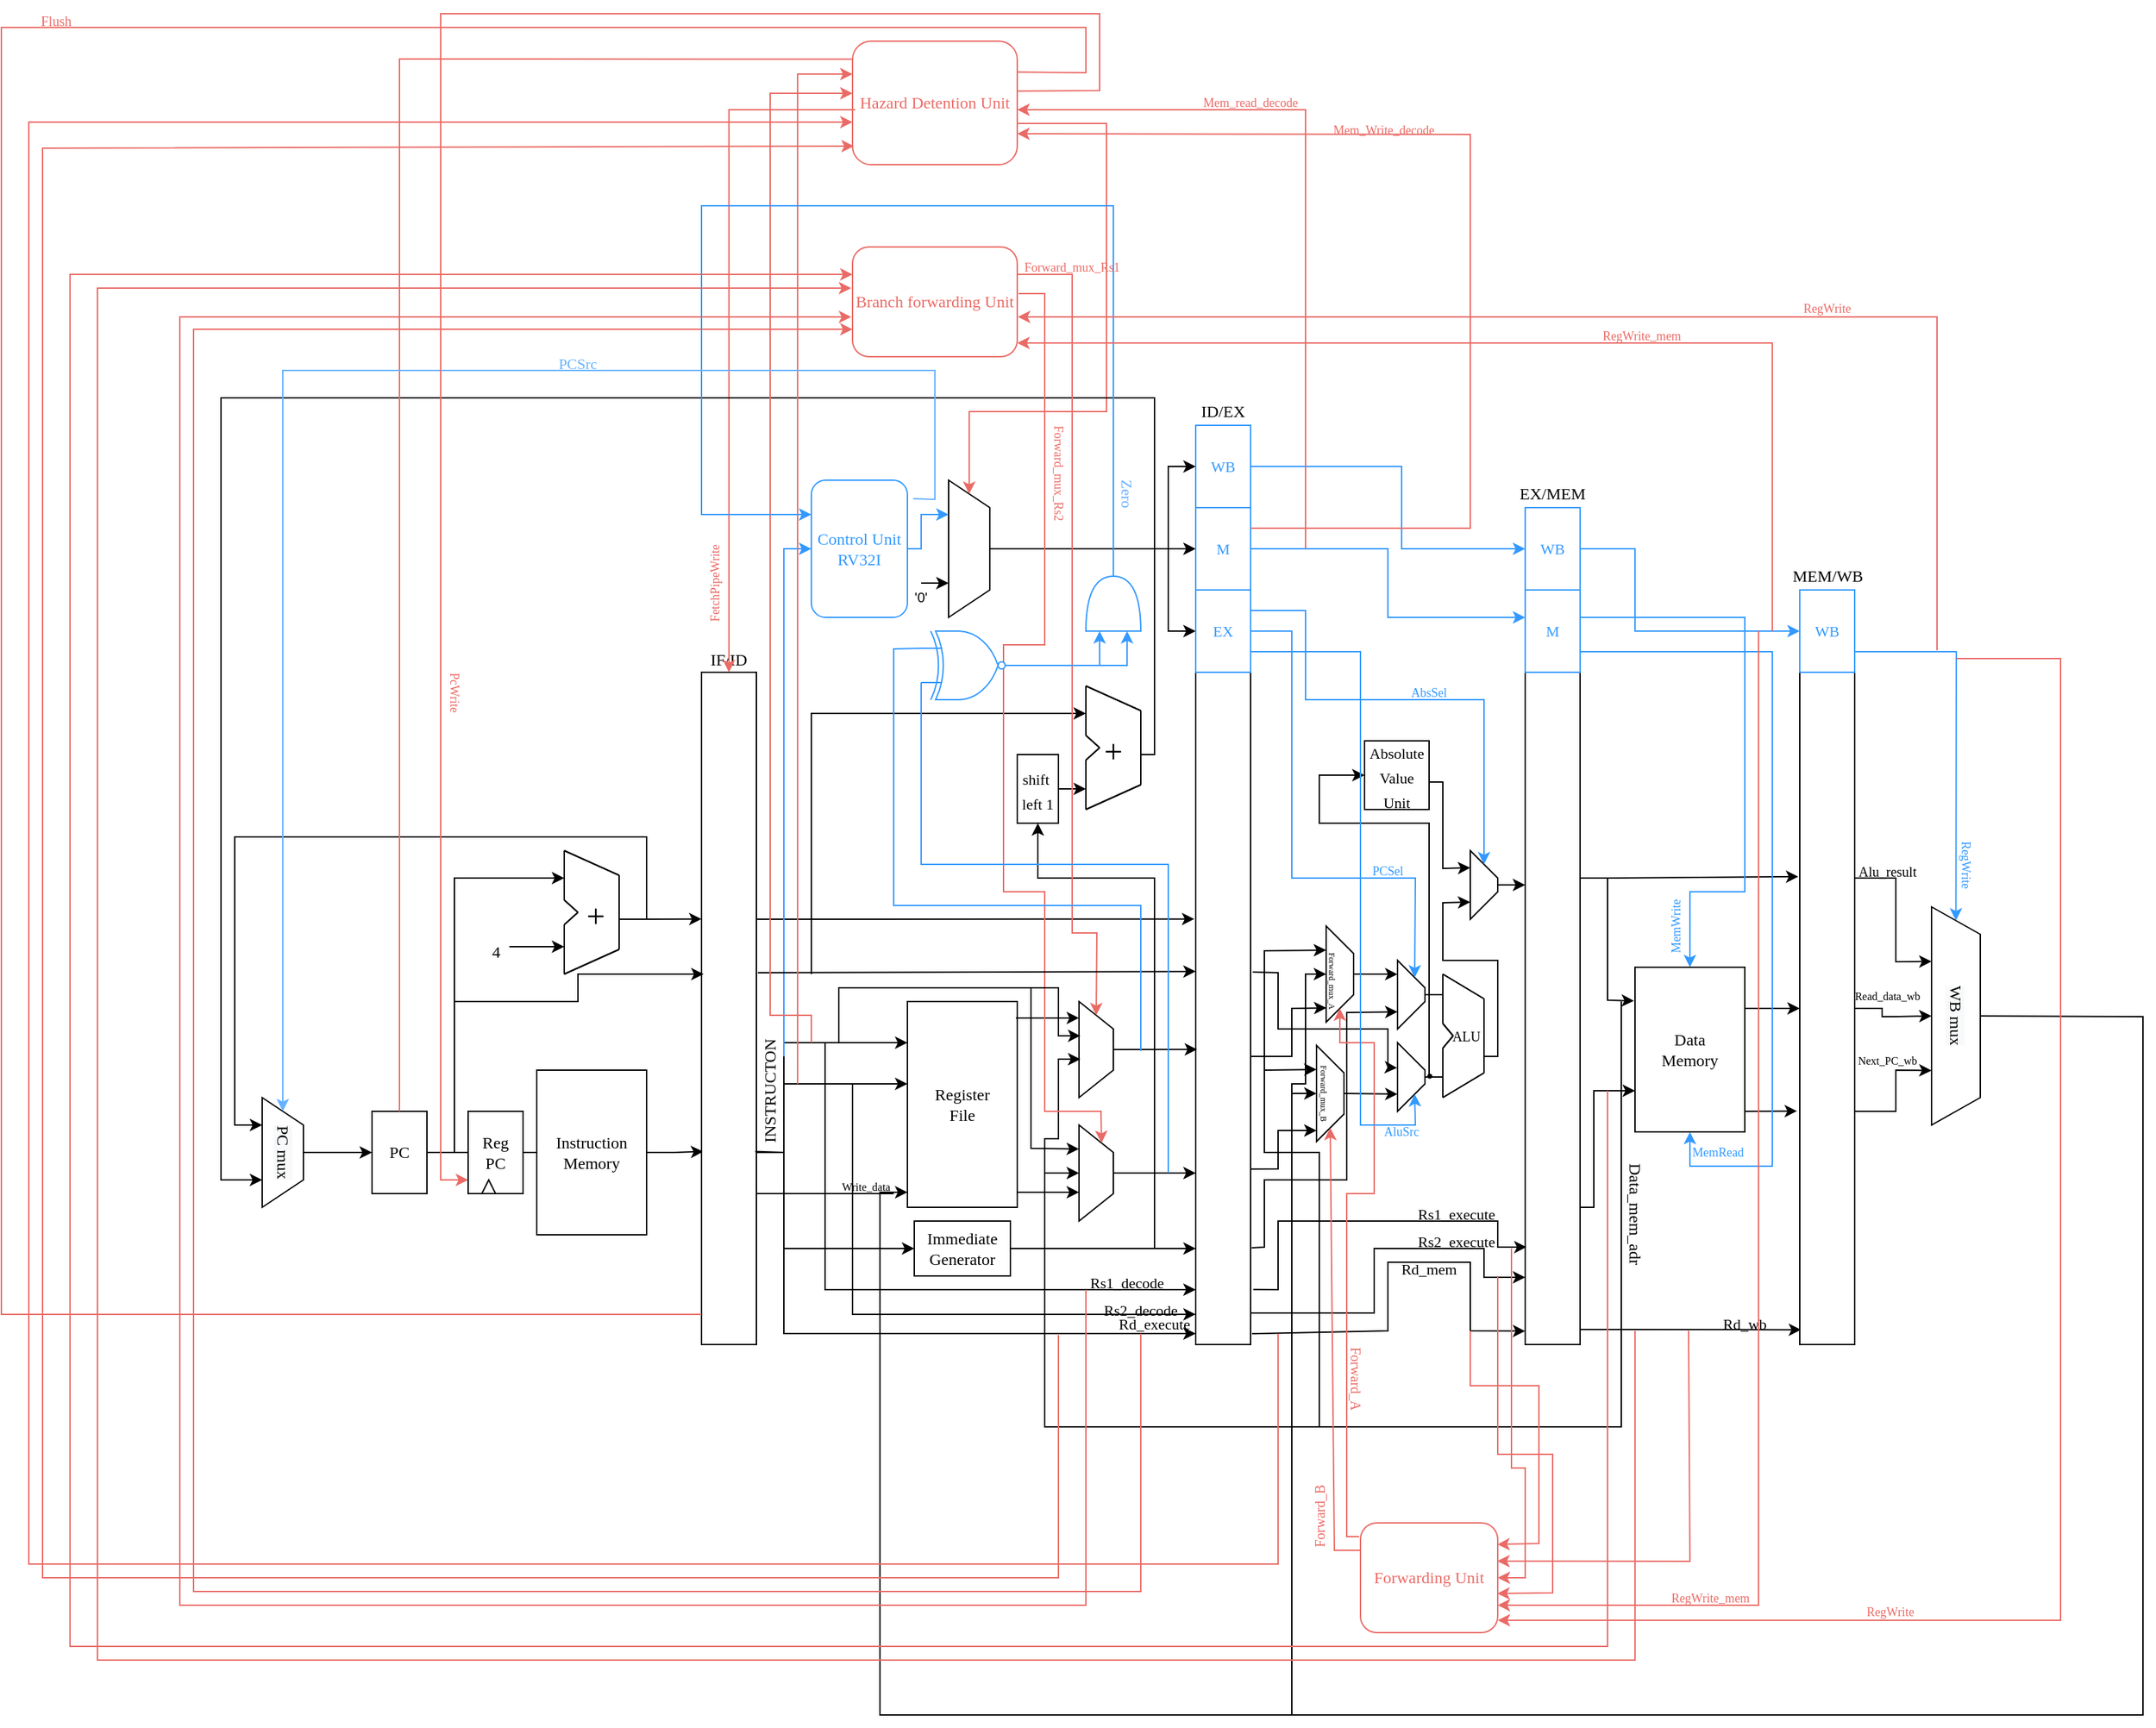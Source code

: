 <mxfile version="16.5.6" type="github">
  <diagram id="azKWPLhPDac-qttQemCD" name="Page-1">
    <mxGraphModel dx="2723" dy="2196" grid="1" gridSize="10" guides="1" tooltips="1" connect="1" arrows="1" fold="1" page="1" pageScale="1" pageWidth="827" pageHeight="1169" math="0" shadow="0">
      <root>
        <mxCell id="0" />
        <mxCell id="1" value="Datapath" style="" parent="0" />
        <mxCell id="wjOAivdGiZ2GnUSQhhlL-72" style="edgeStyle=orthogonalEdgeStyle;rounded=0;orthogonalLoop=1;jettySize=auto;html=1;entryX=0.032;entryY=0.713;entryDx=0;entryDy=0;entryPerimeter=0;fontFamily=Computer Modern;fontSource=https%3A%2F%2Ffonts.googleapis.com%2Fcss%3Ffamily%3DComputer%2BModern;fontSize=12;" parent="1" source="wjOAivdGiZ2GnUSQhhlL-1" target="wjOAivdGiZ2GnUSQhhlL-71" edge="1">
          <mxGeometry relative="1" as="geometry">
            <Array as="points" />
          </mxGeometry>
        </mxCell>
        <mxCell id="wjOAivdGiZ2GnUSQhhlL-1" value="&lt;font face=&quot;Computer Modern&quot; data-font-src=&quot;https://fonts.googleapis.com/css?family=Computer+Modern&quot;&gt;Instruction&lt;br&gt;Memory&lt;/font&gt;" style="whiteSpace=wrap;html=1;" parent="1" vertex="1">
          <mxGeometry x="200" y="290" width="80" height="120" as="geometry" />
        </mxCell>
        <mxCell id="wjOAivdGiZ2GnUSQhhlL-3" value="&lt;font face=&quot;Computer Modern&quot;&gt;Data &lt;br&gt;Memory&lt;/font&gt;" style="whiteSpace=wrap;html=1;" parent="1" vertex="1">
          <mxGeometry x="1000" y="215" width="80" height="120" as="geometry" />
        </mxCell>
        <mxCell id="wjOAivdGiZ2GnUSQhhlL-65" style="edgeStyle=orthogonalEdgeStyle;rounded=0;orthogonalLoop=1;jettySize=auto;html=1;fontFamily=Computer Modern;fontSource=https%3A%2F%2Ffonts.googleapis.com%2Fcss%3Ffamily%3DComputer%2BModern;fontSize=12;" parent="1" source="wjOAivdGiZ2GnUSQhhlL-7" target="wjOAivdGiZ2GnUSQhhlL-63" edge="1">
          <mxGeometry relative="1" as="geometry" />
        </mxCell>
        <mxCell id="wjOAivdGiZ2GnUSQhhlL-7" value="&lt;font face=&quot;Computer Modern&quot;&gt;&lt;span style=&quot;background-color: rgb(248 , 249 , 250)&quot;&gt;PC mux&lt;br&gt;&lt;/span&gt;&lt;/font&gt;" style="shape=trapezoid;perimeter=trapezoidPerimeter;whiteSpace=wrap;html=1;fixedSize=1;rotation=90;" parent="1" vertex="1">
          <mxGeometry x="-25" y="335" width="80" height="30" as="geometry" />
        </mxCell>
        <mxCell id="wjOAivdGiZ2GnUSQhhlL-41" value="  ALU" style="group;fillColor=default;fontFamily=Computer Modern;fontSource=https%3A%2F%2Ffonts.googleapis.com%2Fcss%3Ffamily%3DComputer%2BModern;verticalAlign=middle;fontSize=10;" parent="1" vertex="1" connectable="0">
          <mxGeometry x="860" y="220" width="30" height="90" as="geometry" />
        </mxCell>
        <mxCell id="wjOAivdGiZ2GnUSQhhlL-13" value="" style="endArrow=none;html=1;rounded=0;" parent="wjOAivdGiZ2GnUSQhhlL-41" edge="1">
          <mxGeometry width="50" height="50" relative="1" as="geometry">
            <mxPoint y="36" as="sourcePoint" />
            <mxPoint as="targetPoint" />
          </mxGeometry>
        </mxCell>
        <mxCell id="wjOAivdGiZ2GnUSQhhlL-14" value="" style="endArrow=none;html=1;rounded=0;" parent="wjOAivdGiZ2GnUSQhhlL-41" edge="1">
          <mxGeometry width="50" height="50" relative="1" as="geometry">
            <mxPoint y="90.0" as="sourcePoint" />
            <mxPoint y="54" as="targetPoint" />
            <Array as="points">
              <mxPoint y="90.0" />
            </Array>
          </mxGeometry>
        </mxCell>
        <mxCell id="wjOAivdGiZ2GnUSQhhlL-15" value="" style="endArrow=none;html=1;rounded=0;" parent="wjOAivdGiZ2GnUSQhhlL-41" edge="1">
          <mxGeometry width="50" height="50" relative="1" as="geometry">
            <mxPoint y="90.0" as="sourcePoint" />
            <mxPoint x="30" y="72" as="targetPoint" />
          </mxGeometry>
        </mxCell>
        <mxCell id="wjOAivdGiZ2GnUSQhhlL-16" value="" style="endArrow=none;html=1;rounded=0;" parent="wjOAivdGiZ2GnUSQhhlL-41" edge="1">
          <mxGeometry width="50" height="50" relative="1" as="geometry">
            <mxPoint as="sourcePoint" />
            <mxPoint x="30" y="18" as="targetPoint" />
          </mxGeometry>
        </mxCell>
        <mxCell id="wjOAivdGiZ2GnUSQhhlL-17" value="" style="endArrow=none;html=1;rounded=0;" parent="wjOAivdGiZ2GnUSQhhlL-41" edge="1">
          <mxGeometry width="50" height="50" relative="1" as="geometry">
            <mxPoint x="30" y="72" as="sourcePoint" />
            <mxPoint x="30" y="18" as="targetPoint" />
          </mxGeometry>
        </mxCell>
        <mxCell id="wjOAivdGiZ2GnUSQhhlL-18" value="" style="endArrow=none;html=1;rounded=0;" parent="wjOAivdGiZ2GnUSQhhlL-41" edge="1">
          <mxGeometry width="50" height="50" relative="1" as="geometry">
            <mxPoint x="7.5" y="45.0" as="sourcePoint" />
            <mxPoint y="36" as="targetPoint" />
          </mxGeometry>
        </mxCell>
        <mxCell id="wjOAivdGiZ2GnUSQhhlL-19" value="" style="endArrow=none;html=1;rounded=0;" parent="wjOAivdGiZ2GnUSQhhlL-41" edge="1">
          <mxGeometry width="50" height="50" relative="1" as="geometry">
            <mxPoint x="7.5" y="45.0" as="sourcePoint" />
            <mxPoint y="54" as="targetPoint" />
          </mxGeometry>
        </mxCell>
        <mxCell id="wjOAivdGiZ2GnUSQhhlL-20" value="" style="endArrow=none;html=1;rounded=0;" parent="wjOAivdGiZ2GnUSQhhlL-41" edge="1">
          <mxGeometry width="50" height="50" relative="1" as="geometry">
            <mxPoint y="36" as="sourcePoint" />
            <mxPoint as="targetPoint" />
          </mxGeometry>
        </mxCell>
        <mxCell id="wjOAivdGiZ2GnUSQhhlL-21" value="" style="endArrow=none;html=1;rounded=0;" parent="wjOAivdGiZ2GnUSQhhlL-41" edge="1">
          <mxGeometry width="50" height="50" relative="1" as="geometry">
            <mxPoint y="90.0" as="sourcePoint" />
            <mxPoint y="54" as="targetPoint" />
            <Array as="points">
              <mxPoint y="90.0" />
            </Array>
          </mxGeometry>
        </mxCell>
        <mxCell id="wjOAivdGiZ2GnUSQhhlL-22" value="" style="endArrow=none;html=1;rounded=0;" parent="wjOAivdGiZ2GnUSQhhlL-41" edge="1">
          <mxGeometry width="50" height="50" relative="1" as="geometry">
            <mxPoint y="90.0" as="sourcePoint" />
            <mxPoint x="30" y="72" as="targetPoint" />
          </mxGeometry>
        </mxCell>
        <mxCell id="wjOAivdGiZ2GnUSQhhlL-23" value="" style="endArrow=none;html=1;rounded=0;" parent="wjOAivdGiZ2GnUSQhhlL-41" edge="1">
          <mxGeometry width="50" height="50" relative="1" as="geometry">
            <mxPoint as="sourcePoint" />
            <mxPoint x="30" y="18" as="targetPoint" />
          </mxGeometry>
        </mxCell>
        <mxCell id="wjOAivdGiZ2GnUSQhhlL-24" value="" style="endArrow=none;html=1;rounded=0;" parent="wjOAivdGiZ2GnUSQhhlL-41" edge="1">
          <mxGeometry width="50" height="50" relative="1" as="geometry">
            <mxPoint x="30" y="72" as="sourcePoint" />
            <mxPoint x="30" y="18" as="targetPoint" />
          </mxGeometry>
        </mxCell>
        <mxCell id="wjOAivdGiZ2GnUSQhhlL-25" value="" style="endArrow=none;html=1;rounded=0;" parent="wjOAivdGiZ2GnUSQhhlL-41" edge="1">
          <mxGeometry width="50" height="50" relative="1" as="geometry">
            <mxPoint x="7.5" y="45.0" as="sourcePoint" />
            <mxPoint y="36" as="targetPoint" />
          </mxGeometry>
        </mxCell>
        <mxCell id="wjOAivdGiZ2GnUSQhhlL-26" value="" style="endArrow=none;html=1;rounded=0;" parent="wjOAivdGiZ2GnUSQhhlL-41" edge="1">
          <mxGeometry width="50" height="50" relative="1" as="geometry">
            <mxPoint x="7.5" y="45.0" as="sourcePoint" />
            <mxPoint y="54" as="targetPoint" />
          </mxGeometry>
        </mxCell>
        <mxCell id="wjOAivdGiZ2GnUSQhhlL-45" value=" +" style="group;fillColor=default;fontFamily=Computer Modern;fontSource=https%3A%2F%2Ffonts.googleapis.com%2Fcss%3Ffamily%3DComputer%2BModern;fontSize=24;verticalAlign=middle;align=center;" parent="1" vertex="1" connectable="0">
          <mxGeometry x="220" y="130" width="40" height="90" as="geometry" />
        </mxCell>
        <mxCell id="wjOAivdGiZ2GnUSQhhlL-46" value="" style="endArrow=none;html=1;rounded=0;" parent="wjOAivdGiZ2GnUSQhhlL-45" edge="1">
          <mxGeometry width="50" height="50" relative="1" as="geometry">
            <mxPoint y="36" as="sourcePoint" />
            <mxPoint as="targetPoint" />
          </mxGeometry>
        </mxCell>
        <mxCell id="wjOAivdGiZ2GnUSQhhlL-47" value="" style="endArrow=none;html=1;rounded=0;" parent="wjOAivdGiZ2GnUSQhhlL-45" edge="1">
          <mxGeometry width="50" height="50" relative="1" as="geometry">
            <mxPoint y="90.0" as="sourcePoint" />
            <mxPoint y="54" as="targetPoint" />
            <Array as="points">
              <mxPoint y="90.0" />
            </Array>
          </mxGeometry>
        </mxCell>
        <mxCell id="wjOAivdGiZ2GnUSQhhlL-48" value="" style="endArrow=none;html=1;rounded=0;" parent="wjOAivdGiZ2GnUSQhhlL-45" edge="1">
          <mxGeometry width="50" height="50" relative="1" as="geometry">
            <mxPoint y="90.0" as="sourcePoint" />
            <mxPoint x="40" y="72" as="targetPoint" />
          </mxGeometry>
        </mxCell>
        <mxCell id="wjOAivdGiZ2GnUSQhhlL-49" value="" style="endArrow=none;html=1;rounded=0;" parent="wjOAivdGiZ2GnUSQhhlL-45" edge="1">
          <mxGeometry width="50" height="50" relative="1" as="geometry">
            <mxPoint as="sourcePoint" />
            <mxPoint x="40" y="18" as="targetPoint" />
          </mxGeometry>
        </mxCell>
        <mxCell id="wjOAivdGiZ2GnUSQhhlL-50" value="" style="endArrow=none;html=1;rounded=0;" parent="wjOAivdGiZ2GnUSQhhlL-45" edge="1">
          <mxGeometry width="50" height="50" relative="1" as="geometry">
            <mxPoint x="40" y="72" as="sourcePoint" />
            <mxPoint x="40" y="18" as="targetPoint" />
          </mxGeometry>
        </mxCell>
        <mxCell id="wjOAivdGiZ2GnUSQhhlL-51" value="" style="endArrow=none;html=1;rounded=0;" parent="wjOAivdGiZ2GnUSQhhlL-45" edge="1">
          <mxGeometry width="50" height="50" relative="1" as="geometry">
            <mxPoint x="10" y="45.0" as="sourcePoint" />
            <mxPoint y="36" as="targetPoint" />
          </mxGeometry>
        </mxCell>
        <mxCell id="wjOAivdGiZ2GnUSQhhlL-52" value="" style="endArrow=none;html=1;rounded=0;" parent="wjOAivdGiZ2GnUSQhhlL-45" edge="1">
          <mxGeometry width="50" height="50" relative="1" as="geometry">
            <mxPoint x="10" y="45.0" as="sourcePoint" />
            <mxPoint y="54" as="targetPoint" />
          </mxGeometry>
        </mxCell>
        <mxCell id="wjOAivdGiZ2GnUSQhhlL-53" value="" style="endArrow=none;html=1;rounded=0;" parent="wjOAivdGiZ2GnUSQhhlL-45" edge="1">
          <mxGeometry width="50" height="50" relative="1" as="geometry">
            <mxPoint y="36" as="sourcePoint" />
            <mxPoint as="targetPoint" />
          </mxGeometry>
        </mxCell>
        <mxCell id="wjOAivdGiZ2GnUSQhhlL-54" value="" style="endArrow=none;html=1;rounded=0;" parent="wjOAivdGiZ2GnUSQhhlL-45" edge="1">
          <mxGeometry width="50" height="50" relative="1" as="geometry">
            <mxPoint y="90.0" as="sourcePoint" />
            <mxPoint y="54" as="targetPoint" />
            <Array as="points">
              <mxPoint y="90.0" />
            </Array>
          </mxGeometry>
        </mxCell>
        <mxCell id="wjOAivdGiZ2GnUSQhhlL-55" value="" style="endArrow=none;html=1;rounded=0;" parent="wjOAivdGiZ2GnUSQhhlL-45" edge="1">
          <mxGeometry width="50" height="50" relative="1" as="geometry">
            <mxPoint y="90.0" as="sourcePoint" />
            <mxPoint x="40" y="72" as="targetPoint" />
          </mxGeometry>
        </mxCell>
        <mxCell id="wjOAivdGiZ2GnUSQhhlL-56" value="" style="endArrow=none;html=1;rounded=0;" parent="wjOAivdGiZ2GnUSQhhlL-45" edge="1">
          <mxGeometry width="50" height="50" relative="1" as="geometry">
            <mxPoint as="sourcePoint" />
            <mxPoint x="40" y="18" as="targetPoint" />
          </mxGeometry>
        </mxCell>
        <mxCell id="wjOAivdGiZ2GnUSQhhlL-57" value="" style="endArrow=none;html=1;rounded=0;" parent="wjOAivdGiZ2GnUSQhhlL-45" edge="1">
          <mxGeometry width="50" height="50" relative="1" as="geometry">
            <mxPoint x="40" y="72" as="sourcePoint" />
            <mxPoint x="40" y="18" as="targetPoint" />
          </mxGeometry>
        </mxCell>
        <mxCell id="wjOAivdGiZ2GnUSQhhlL-58" value="" style="endArrow=none;html=1;rounded=0;" parent="wjOAivdGiZ2GnUSQhhlL-45" edge="1">
          <mxGeometry width="50" height="50" relative="1" as="geometry">
            <mxPoint x="10" y="45.0" as="sourcePoint" />
            <mxPoint y="36" as="targetPoint" />
          </mxGeometry>
        </mxCell>
        <mxCell id="wjOAivdGiZ2GnUSQhhlL-59" value="" style="endArrow=none;html=1;rounded=0;" parent="wjOAivdGiZ2GnUSQhhlL-45" edge="1">
          <mxGeometry width="50" height="50" relative="1" as="geometry">
            <mxPoint x="10" y="45.0" as="sourcePoint" />
            <mxPoint y="54" as="targetPoint" />
          </mxGeometry>
        </mxCell>
        <mxCell id="wjOAivdGiZ2GnUSQhhlL-62" style="edgeStyle=orthogonalEdgeStyle;rounded=0;orthogonalLoop=1;jettySize=auto;html=1;fontFamily=Computer Modern;fontSource=https%3A%2F%2Ffonts.googleapis.com%2Fcss%3Ffamily%3DComputer%2BModern;fontSize=12;" parent="1" source="wjOAivdGiZ2GnUSQhhlL-61" edge="1">
          <mxGeometry relative="1" as="geometry">
            <mxPoint x="220" y="200" as="targetPoint" />
          </mxGeometry>
        </mxCell>
        <mxCell id="wjOAivdGiZ2GnUSQhhlL-61" value="&lt;font style=&quot;font-size: 12px&quot;&gt;4&lt;/font&gt;" style="text;html=1;align=center;verticalAlign=middle;resizable=0;points=[];autosize=1;strokeColor=none;fillColor=none;fontSize=24;fontFamily=Computer Modern;" parent="1" vertex="1">
          <mxGeometry x="160" y="180" width="20" height="40" as="geometry" />
        </mxCell>
        <mxCell id="wjOAivdGiZ2GnUSQhhlL-64" style="edgeStyle=orthogonalEdgeStyle;rounded=0;orthogonalLoop=1;jettySize=auto;html=1;fontFamily=Computer Modern;fontSource=https%3A%2F%2Ffonts.googleapis.com%2Fcss%3Ffamily%3DComputer%2BModern;fontSize=12;" parent="1" source="wjOAivdGiZ2GnUSQhhlL-63" edge="1">
          <mxGeometry relative="1" as="geometry">
            <mxPoint x="220" y="150" as="targetPoint" />
            <Array as="points">
              <mxPoint x="140" y="350" />
              <mxPoint x="140" y="150" />
            </Array>
          </mxGeometry>
        </mxCell>
        <mxCell id="wjOAivdGiZ2GnUSQhhlL-63" value="&lt;font face=&quot;Computer Modern&quot;&gt;PC&lt;/font&gt;" style="whiteSpace=wrap;html=1;" parent="1" vertex="1">
          <mxGeometry x="80" y="320" width="40" height="60" as="geometry" />
        </mxCell>
        <mxCell id="wjOAivdGiZ2GnUSQhhlL-69" value="" style="endArrow=classic;html=1;rounded=0;fontFamily=Computer Modern;fontSource=https%3A%2F%2Ffonts.googleapis.com%2Fcss%3Ffamily%3DComputer%2BModern;fontSize=12;entryX=0.25;entryY=1;entryDx=0;entryDy=0;" parent="1" target="wjOAivdGiZ2GnUSQhhlL-7" edge="1">
          <mxGeometry width="50" height="50" relative="1" as="geometry">
            <mxPoint x="260" y="180" as="sourcePoint" />
            <mxPoint x="230" y="280" as="targetPoint" />
            <Array as="points">
              <mxPoint x="280" y="180" />
              <mxPoint x="280" y="120" />
              <mxPoint x="-20" y="120" />
              <mxPoint x="-20" y="240" />
              <mxPoint x="-20" y="330" />
            </Array>
          </mxGeometry>
        </mxCell>
        <mxCell id="wjOAivdGiZ2GnUSQhhlL-91" style="edgeStyle=orthogonalEdgeStyle;rounded=0;orthogonalLoop=1;jettySize=auto;html=1;fontFamily=Computer Modern;fontSource=https%3A%2F%2Ffonts.googleapis.com%2Fcss%3Ffamily%3DComputer%2BModern;fontSize=12;fontColor=#3399FF;strokeColor=#000000;" parent="1" source="wjOAivdGiZ2GnUSQhhlL-71" target="wjOAivdGiZ2GnUSQhhlL-74" edge="1">
          <mxGeometry relative="1" as="geometry">
            <Array as="points">
              <mxPoint x="380" y="350" />
              <mxPoint x="380" y="270" />
            </Array>
          </mxGeometry>
        </mxCell>
        <mxCell id="wjOAivdGiZ2GnUSQhhlL-93" style="edgeStyle=orthogonalEdgeStyle;rounded=0;orthogonalLoop=1;jettySize=auto;html=1;fontFamily=Computer Modern;fontSource=https%3A%2F%2Ffonts.googleapis.com%2Fcss%3Ffamily%3DComputer%2BModern;fontSize=12;fontColor=#3399FF;strokeColor=#000000;" parent="1" source="wjOAivdGiZ2GnUSQhhlL-71" target="wjOAivdGiZ2GnUSQhhlL-74" edge="1">
          <mxGeometry relative="1" as="geometry">
            <Array as="points">
              <mxPoint x="380" y="350" />
              <mxPoint x="380" y="300" />
            </Array>
          </mxGeometry>
        </mxCell>
        <mxCell id="wjOAivdGiZ2GnUSQhhlL-71" value="IF/ID" style="whiteSpace=wrap;html=1;fontFamily=Computer Modern;fontSource=https%3A%2F%2Ffonts.googleapis.com%2Fcss%3Ffamily%3DComputer%2BModern;fontSize=12;fillColor=default;align=center;verticalAlign=bottom;labelPosition=center;verticalLabelPosition=top;" parent="1" vertex="1">
          <mxGeometry x="320" width="40" height="490" as="geometry" />
        </mxCell>
        <mxCell id="wjOAivdGiZ2GnUSQhhlL-74" value="&lt;font face=&quot;Computer Modern&quot;&gt;Register &lt;br&gt;File&lt;/font&gt;" style="whiteSpace=wrap;html=1;" parent="1" vertex="1">
          <mxGeometry x="470" y="240" width="80" height="150" as="geometry" />
        </mxCell>
        <mxCell id="wjOAivdGiZ2GnUSQhhlL-75" value="Immediate &lt;br&gt;Generator" style="rounded=1;whiteSpace=wrap;html=1;fontFamily=Computer Modern;fontSource=https%3A%2F%2Ffonts.googleapis.com%2Fcss%3Ffamily%3DComputer%2BModern;fontSize=12;fillColor=default;align=center;verticalAlign=middle;arcSize=0;" parent="1" vertex="1">
          <mxGeometry x="475" y="400" width="70" height="40" as="geometry" />
        </mxCell>
        <mxCell id="wjOAivdGiZ2GnUSQhhlL-76" value="" style="whiteSpace=wrap;html=1;fontFamily=Computer Modern;fontSource=https%3A%2F%2Ffonts.googleapis.com%2Fcss%3Ffamily%3DComputer%2BModern;fontSize=12;fillColor=default;align=center;verticalAlign=bottom;labelPosition=center;verticalLabelPosition=top;" parent="1" vertex="1">
          <mxGeometry x="680" width="40" height="490" as="geometry" />
        </mxCell>
        <mxCell id="wjOAivdGiZ2GnUSQhhlL-77" value="" style="whiteSpace=wrap;html=1;fontFamily=Computer Modern;fontSource=https%3A%2F%2Ffonts.googleapis.com%2Fcss%3Ffamily%3DComputer%2BModern;fontSize=12;fillColor=default;align=center;verticalAlign=bottom;labelPosition=center;verticalLabelPosition=top;" parent="1" vertex="1">
          <mxGeometry x="920" width="40" height="490" as="geometry" />
        </mxCell>
        <mxCell id="wjOAivdGiZ2GnUSQhhlL-79" style="edgeStyle=orthogonalEdgeStyle;rounded=0;orthogonalLoop=1;jettySize=auto;html=1;fontFamily=Computer Modern;fontSource=https%3A%2F%2Ffonts.googleapis.com%2Fcss%3Ffamily%3DComputer%2BModern;fontSize=12;exitX=0.979;exitY=0.713;exitDx=0;exitDy=0;exitPerimeter=0;entryX=0;entryY=0.5;entryDx=0;entryDy=0;" parent="1" source="wjOAivdGiZ2GnUSQhhlL-71" target="wjOAivdGiZ2GnUSQhhlL-75" edge="1">
          <mxGeometry relative="1" as="geometry">
            <mxPoint x="290" y="359.99" as="sourcePoint" />
            <mxPoint x="420" y="350" as="targetPoint" />
            <Array as="points">
              <mxPoint x="362" y="349" />
              <mxPoint x="380" y="350" />
              <mxPoint x="380" y="420" />
            </Array>
          </mxGeometry>
        </mxCell>
        <mxCell id="wjOAivdGiZ2GnUSQhhlL-89" value="&lt;font face=&quot;Computer Modern&quot;&gt;&lt;span style=&quot;background-color: rgb(248 , 249 , 250)&quot;&gt;WB mux&lt;br&gt;&lt;/span&gt;&lt;/font&gt;" style="shape=trapezoid;perimeter=trapezoidPerimeter;whiteSpace=wrap;html=1;fixedSize=1;rotation=90;" parent="1" vertex="1">
          <mxGeometry x="1154.25" y="232.75" width="159" height="35.5" as="geometry" />
        </mxCell>
        <mxCell id="FfK5_H-MfMbyQARYvajO-21" value="&lt;font face=&quot;Computer Modern&quot;&gt;&lt;span style=&quot;background-color: rgb(248 , 249 , 250)&quot;&gt;&lt;br&gt;&lt;/span&gt;&lt;/font&gt;" style="shape=trapezoid;perimeter=trapezoidPerimeter;whiteSpace=wrap;html=1;fixedSize=1;rotation=90;" parent="1" vertex="1">
          <mxGeometry x="743" y="297" width="70" height="20" as="geometry" />
        </mxCell>
        <mxCell id="FfK5_H-MfMbyQARYvajO-24" value="+" style="group;fillColor=default;fontFamily=Computer Modern;fontSource=https%3A%2F%2Ffonts.googleapis.com%2Fcss%3Ffamily%3DComputer%2BModern;verticalAlign=middle;fontSize=24;" parent="1" vertex="1" connectable="0">
          <mxGeometry x="600" y="10" width="40" height="90" as="geometry" />
        </mxCell>
        <mxCell id="FfK5_H-MfMbyQARYvajO-25" value="" style="endArrow=none;html=1;rounded=0;" parent="FfK5_H-MfMbyQARYvajO-24" edge="1">
          <mxGeometry width="50" height="50" relative="1" as="geometry">
            <mxPoint y="36" as="sourcePoint" />
            <mxPoint as="targetPoint" />
          </mxGeometry>
        </mxCell>
        <mxCell id="FfK5_H-MfMbyQARYvajO-26" value="" style="endArrow=none;html=1;rounded=0;" parent="FfK5_H-MfMbyQARYvajO-24" edge="1">
          <mxGeometry width="50" height="50" relative="1" as="geometry">
            <mxPoint y="90.0" as="sourcePoint" />
            <mxPoint y="54" as="targetPoint" />
            <Array as="points">
              <mxPoint y="90.0" />
            </Array>
          </mxGeometry>
        </mxCell>
        <mxCell id="FfK5_H-MfMbyQARYvajO-27" value="" style="endArrow=none;html=1;rounded=0;" parent="FfK5_H-MfMbyQARYvajO-24" edge="1">
          <mxGeometry width="50" height="50" relative="1" as="geometry">
            <mxPoint y="90.0" as="sourcePoint" />
            <mxPoint x="40" y="72" as="targetPoint" />
          </mxGeometry>
        </mxCell>
        <mxCell id="FfK5_H-MfMbyQARYvajO-28" value="" style="endArrow=none;html=1;rounded=0;" parent="FfK5_H-MfMbyQARYvajO-24" edge="1">
          <mxGeometry width="50" height="50" relative="1" as="geometry">
            <mxPoint as="sourcePoint" />
            <mxPoint x="40" y="18" as="targetPoint" />
          </mxGeometry>
        </mxCell>
        <mxCell id="FfK5_H-MfMbyQARYvajO-29" value="" style="endArrow=none;html=1;rounded=0;" parent="FfK5_H-MfMbyQARYvajO-24" edge="1">
          <mxGeometry width="50" height="50" relative="1" as="geometry">
            <mxPoint x="40" y="72" as="sourcePoint" />
            <mxPoint x="40" y="18" as="targetPoint" />
          </mxGeometry>
        </mxCell>
        <mxCell id="FfK5_H-MfMbyQARYvajO-30" value="" style="endArrow=none;html=1;rounded=0;" parent="FfK5_H-MfMbyQARYvajO-24" edge="1">
          <mxGeometry width="50" height="50" relative="1" as="geometry">
            <mxPoint x="10" y="45.0" as="sourcePoint" />
            <mxPoint y="36" as="targetPoint" />
          </mxGeometry>
        </mxCell>
        <mxCell id="FfK5_H-MfMbyQARYvajO-31" value="" style="endArrow=none;html=1;rounded=0;" parent="FfK5_H-MfMbyQARYvajO-24" edge="1">
          <mxGeometry width="50" height="50" relative="1" as="geometry">
            <mxPoint x="10" y="45.0" as="sourcePoint" />
            <mxPoint y="54" as="targetPoint" />
          </mxGeometry>
        </mxCell>
        <mxCell id="FfK5_H-MfMbyQARYvajO-32" value="" style="endArrow=none;html=1;rounded=0;" parent="FfK5_H-MfMbyQARYvajO-24" edge="1">
          <mxGeometry width="50" height="50" relative="1" as="geometry">
            <mxPoint y="36" as="sourcePoint" />
            <mxPoint as="targetPoint" />
          </mxGeometry>
        </mxCell>
        <mxCell id="FfK5_H-MfMbyQARYvajO-33" value="" style="endArrow=none;html=1;rounded=0;" parent="FfK5_H-MfMbyQARYvajO-24" edge="1">
          <mxGeometry width="50" height="50" relative="1" as="geometry">
            <mxPoint y="90.0" as="sourcePoint" />
            <mxPoint y="54" as="targetPoint" />
            <Array as="points">
              <mxPoint y="90.0" />
            </Array>
          </mxGeometry>
        </mxCell>
        <mxCell id="FfK5_H-MfMbyQARYvajO-34" value="" style="endArrow=none;html=1;rounded=0;" parent="FfK5_H-MfMbyQARYvajO-24" edge="1">
          <mxGeometry width="50" height="50" relative="1" as="geometry">
            <mxPoint y="90.0" as="sourcePoint" />
            <mxPoint x="40" y="72" as="targetPoint" />
          </mxGeometry>
        </mxCell>
        <mxCell id="FfK5_H-MfMbyQARYvajO-35" value="" style="endArrow=none;html=1;rounded=0;" parent="FfK5_H-MfMbyQARYvajO-24" edge="1">
          <mxGeometry width="50" height="50" relative="1" as="geometry">
            <mxPoint as="sourcePoint" />
            <mxPoint x="40" y="18" as="targetPoint" />
          </mxGeometry>
        </mxCell>
        <mxCell id="FfK5_H-MfMbyQARYvajO-36" value="" style="endArrow=none;html=1;rounded=0;" parent="FfK5_H-MfMbyQARYvajO-24" edge="1">
          <mxGeometry width="50" height="50" relative="1" as="geometry">
            <mxPoint x="40" y="72" as="sourcePoint" />
            <mxPoint x="40" y="18" as="targetPoint" />
          </mxGeometry>
        </mxCell>
        <mxCell id="FfK5_H-MfMbyQARYvajO-37" value="" style="endArrow=none;html=1;rounded=0;" parent="FfK5_H-MfMbyQARYvajO-24" edge="1">
          <mxGeometry width="50" height="50" relative="1" as="geometry">
            <mxPoint x="10" y="45.0" as="sourcePoint" />
            <mxPoint y="36" as="targetPoint" />
          </mxGeometry>
        </mxCell>
        <mxCell id="FfK5_H-MfMbyQARYvajO-38" value="" style="endArrow=none;html=1;rounded=0;" parent="FfK5_H-MfMbyQARYvajO-24" edge="1">
          <mxGeometry width="50" height="50" relative="1" as="geometry">
            <mxPoint x="10" y="45.0" as="sourcePoint" />
            <mxPoint y="54" as="targetPoint" />
          </mxGeometry>
        </mxCell>
        <mxCell id="FfK5_H-MfMbyQARYvajO-59" value="&lt;font style=&quot;font-size: 11px&quot;&gt;shift&amp;nbsp;&lt;br&gt;left 1&lt;/font&gt;" style="rounded=0;whiteSpace=wrap;html=1;fontFamily=Computer Modern;fontSource=https%3A%2F%2Ffonts.googleapis.com%2Fcss%3Ffamily%3DComputer%2BModern;fontSize=15;strokeColor=#000000;direction=south;" parent="1" vertex="1">
          <mxGeometry x="550" y="60" width="30" height="50" as="geometry" />
        </mxCell>
        <mxCell id="FfK5_H-MfMbyQARYvajO-66" value="" style="endArrow=classic;html=1;rounded=0;fontFamily=Computer Modern;fontSource=https%3A%2F%2Ffonts.googleapis.com%2Fcss%3Ffamily%3DComputer%2BModern;fontSize=11;strokeColor=#000000;exitX=1;exitY=0.739;exitDx=0;exitDy=0;exitPerimeter=0;" parent="1" source="wjOAivdGiZ2GnUSQhhlL-76" edge="1">
          <mxGeometry width="50" height="50" relative="1" as="geometry">
            <mxPoint x="730" y="334" as="sourcePoint" />
            <mxPoint x="768" y="334" as="targetPoint" />
            <Array as="points">
              <mxPoint x="740" y="362" />
              <mxPoint x="740" y="334" />
            </Array>
          </mxGeometry>
        </mxCell>
        <mxCell id="FfK5_H-MfMbyQARYvajO-68" value="" style="endArrow=classic;html=1;rounded=0;fontFamily=Computer Modern;fontSource=https%3A%2F%2Ffonts.googleapis.com%2Fcss%3Ffamily%3DComputer%2BModern;fontSize=11;strokeColor=#000000;entryX=0;entryY=0.75;entryDx=0;entryDy=0;" parent="1" target="wjOAivdGiZ2GnUSQhhlL-3" edge="1">
          <mxGeometry width="50" height="50" relative="1" as="geometry">
            <mxPoint x="960" y="390" as="sourcePoint" />
            <mxPoint x="710" y="270" as="targetPoint" />
            <Array as="points">
              <mxPoint x="970" y="390" />
              <mxPoint x="970" y="305" />
            </Array>
          </mxGeometry>
        </mxCell>
        <mxCell id="FfK5_H-MfMbyQARYvajO-71" value="" style="endArrow=classic;html=1;rounded=0;fontFamily=Computer Modern;fontSource=https%3A%2F%2Ffonts.googleapis.com%2Fcss%3Ffamily%3DComputer%2BModern;fontSize=11;strokeColor=#000000;entryX=0.75;entryY=1;entryDx=0;entryDy=0;" parent="1" target="wjOAivdGiZ2GnUSQhhlL-89" edge="1">
          <mxGeometry width="50" height="50" relative="1" as="geometry">
            <mxPoint x="1160" y="320" as="sourcePoint" />
            <mxPoint x="1280" y="350" as="targetPoint" />
            <Array as="points">
              <mxPoint x="1190" y="320" />
              <mxPoint x="1190" y="290" />
            </Array>
          </mxGeometry>
        </mxCell>
        <mxCell id="FfK5_H-MfMbyQARYvajO-72" value="" style="endArrow=classic;html=1;rounded=0;fontFamily=Computer Modern;fontSource=https%3A%2F%2Ffonts.googleapis.com%2Fcss%3Ffamily%3DComputer%2BModern;fontSize=11;strokeColor=#000000;entryX=0;entryY=0.367;entryDx=0;entryDy=0;entryPerimeter=0;" parent="1" target="wjOAivdGiZ2GnUSQhhlL-71" edge="1">
          <mxGeometry width="50" height="50" relative="1" as="geometry">
            <mxPoint x="280" y="180" as="sourcePoint" />
            <mxPoint x="380" y="320" as="targetPoint" />
          </mxGeometry>
        </mxCell>
        <mxCell id="FfK5_H-MfMbyQARYvajO-73" value="" style="endArrow=classic;html=1;rounded=0;fontFamily=Computer Modern;fontSource=https%3A%2F%2Ffonts.googleapis.com%2Fcss%3Ffamily%3DComputer%2BModern;fontSize=11;strokeColor=#000000;entryX=-0.025;entryY=0.367;entryDx=0;entryDy=0;entryPerimeter=0;" parent="1" target="wjOAivdGiZ2GnUSQhhlL-76" edge="1">
          <mxGeometry width="50" height="50" relative="1" as="geometry">
            <mxPoint x="360" y="180" as="sourcePoint" />
            <mxPoint x="380" y="320" as="targetPoint" />
          </mxGeometry>
        </mxCell>
        <mxCell id="FfK5_H-MfMbyQARYvajO-75" value="" style="endArrow=classic;html=1;rounded=0;fontFamily=Computer Modern;fontSource=https%3A%2F%2Ffonts.googleapis.com%2Fcss%3Ffamily%3DComputer%2BModern;fontSize=11;strokeColor=#000000;entryX=-0.025;entryY=0.304;entryDx=0;entryDy=0;entryPerimeter=0;" parent="1" target="wjOAivdGiZ2GnUSQhhlL-78" edge="1">
          <mxGeometry width="50" height="50" relative="1" as="geometry">
            <mxPoint x="980" y="150" as="sourcePoint" />
            <mxPoint x="1120" y="137" as="targetPoint" />
          </mxGeometry>
        </mxCell>
        <mxCell id="FfK5_H-MfMbyQARYvajO-76" value="" style="endArrow=classic;html=1;rounded=0;fontFamily=Computer Modern;fontSource=https%3A%2F%2Ffonts.googleapis.com%2Fcss%3Ffamily%3DComputer%2BModern;fontSize=11;strokeColor=#000000;exitX=1;exitY=0.306;exitDx=0;exitDy=0;exitPerimeter=0;entryX=0.25;entryY=1;entryDx=0;entryDy=0;" parent="1" source="wjOAivdGiZ2GnUSQhhlL-78" target="wjOAivdGiZ2GnUSQhhlL-89" edge="1">
          <mxGeometry width="50" height="50" relative="1" as="geometry">
            <mxPoint x="970" y="320" as="sourcePoint" />
            <mxPoint x="1020" y="270" as="targetPoint" />
            <Array as="points">
              <mxPoint x="1190" y="150" />
              <mxPoint x="1190" y="211" />
            </Array>
          </mxGeometry>
        </mxCell>
        <mxCell id="FfK5_H-MfMbyQARYvajO-77" value="" style="endArrow=classic;html=1;rounded=0;fontFamily=Computer Modern;fontSource=https%3A%2F%2Ffonts.googleapis.com%2Fcss%3Ffamily%3DComputer%2BModern;fontSize=11;strokeColor=#000000;exitX=1;exitY=0.5;exitDx=0;exitDy=0;entryX=0.5;entryY=1;entryDx=0;entryDy=0;" parent="1" source="wjOAivdGiZ2GnUSQhhlL-78" target="wjOAivdGiZ2GnUSQhhlL-89" edge="1">
          <mxGeometry width="50" height="50" relative="1" as="geometry">
            <mxPoint x="970" y="320" as="sourcePoint" />
            <mxPoint x="1020" y="270" as="targetPoint" />
            <Array as="points">
              <mxPoint x="1180" y="245" />
              <mxPoint x="1180" y="251" />
              <mxPoint x="1190" y="251" />
            </Array>
          </mxGeometry>
        </mxCell>
        <mxCell id="FfK5_H-MfMbyQARYvajO-106" value="&lt;font style=&quot;font-size: 12px&quot;&gt;ID/EX&lt;/font&gt;" style="text;html=1;align=center;verticalAlign=middle;whiteSpace=wrap;rounded=0;fontFamily=Computer Modern;fontSource=https%3A%2F%2Ffonts.googleapis.com%2Fcss%3Ffamily%3DComputer%2BModern;fontSize=11;" parent="1" vertex="1">
          <mxGeometry x="680" y="-200" width="40" height="20" as="geometry" />
        </mxCell>
        <mxCell id="FfK5_H-MfMbyQARYvajO-107" value="EX/MEM" style="text;html=1;align=center;verticalAlign=middle;whiteSpace=wrap;rounded=0;fontFamily=Computer Modern;fontSource=https%3A%2F%2Ffonts.googleapis.com%2Fcss%3Ffamily%3DComputer%2BModern;fontSize=12;" parent="1" vertex="1">
          <mxGeometry x="920" y="-140" width="40" height="20" as="geometry" />
        </mxCell>
        <mxCell id="FfK5_H-MfMbyQARYvajO-110" value="&lt;font color=&quot;#000000&quot;&gt;MEM/WB&lt;/font&gt;" style="text;html=1;align=center;verticalAlign=middle;resizable=0;points=[];autosize=1;strokeColor=none;fillColor=none;fontSize=12;fontFamily=Computer Modern;fontColor=#3399FF;" parent="1" vertex="1">
          <mxGeometry x="1105" y="-80" width="70" height="20" as="geometry" />
        </mxCell>
        <mxCell id="FfK5_H-MfMbyQARYvajO-118" value="" style="endArrow=classic;html=1;rounded=0;fontFamily=Computer Modern;fontSource=https%3A%2F%2Ffonts.googleapis.com%2Fcss%3Ffamily%3DComputer%2BModern;fontSize=12;fontColor=#000000;strokeColor=#3399FF;entryX=0;entryY=0.5;entryDx=0;entryDy=0;" parent="1" target="wjOAivdGiZ2GnUSQhhlL-127" edge="1">
          <mxGeometry width="50" height="50" relative="1" as="geometry">
            <mxPoint x="380" y="280" as="sourcePoint" />
            <mxPoint x="370" y="210" as="targetPoint" />
            <Array as="points">
              <mxPoint x="380" y="-90" />
            </Array>
          </mxGeometry>
        </mxCell>
        <mxCell id="FfK5_H-MfMbyQARYvajO-125" value="" style="endArrow=classic;html=1;rounded=0;fontFamily=Computer Modern;fontSource=https%3A%2F%2Ffonts.googleapis.com%2Fcss%3Ffamily%3DComputer%2BModern;fontSize=10;fontColor=#3399FF;strokeColor=#000000;" parent="1" edge="1">
          <mxGeometry width="50" height="50" relative="1" as="geometry">
            <mxPoint x="380" y="420" as="sourcePoint" />
            <mxPoint x="680" y="482" as="targetPoint" />
            <Array as="points">
              <mxPoint x="380" y="482" />
            </Array>
          </mxGeometry>
        </mxCell>
        <mxCell id="FfK5_H-MfMbyQARYvajO-147" value="" style="endArrow=classic;html=1;rounded=0;fontFamily=Computer Modern;fontSource=https%3A%2F%2Ffonts.googleapis.com%2Fcss%3Ffamily%3DComputer%2BModern;fontSize=9;fontColor=#3399FF;strokeColor=#000000;" parent="1" edge="1">
          <mxGeometry width="50" height="50" relative="1" as="geometry">
            <mxPoint x="410" y="270" as="sourcePoint" />
            <mxPoint x="680" y="450" as="targetPoint" />
            <Array as="points">
              <mxPoint x="410" y="450" />
            </Array>
          </mxGeometry>
        </mxCell>
        <mxCell id="FfK5_H-MfMbyQARYvajO-148" value="" style="endArrow=classic;html=1;rounded=0;fontFamily=Computer Modern;fontSource=https%3A%2F%2Ffonts.googleapis.com%2Fcss%3Ffamily%3DComputer%2BModern;fontSize=9;fontColor=#3399FF;strokeColor=#000000;exitX=1.05;exitY=0.918;exitDx=0;exitDy=0;exitPerimeter=0;entryX=0.025;entryY=0.855;entryDx=0;entryDy=0;entryPerimeter=0;" parent="1" source="wjOAivdGiZ2GnUSQhhlL-76" target="wjOAivdGiZ2GnUSQhhlL-77" edge="1">
          <mxGeometry width="50" height="50" relative="1" as="geometry">
            <mxPoint x="760" y="480" as="sourcePoint" />
            <mxPoint x="920" y="450" as="targetPoint" />
            <Array as="points">
              <mxPoint x="740" y="450" />
              <mxPoint x="740" y="400" />
              <mxPoint x="900" y="400" />
              <mxPoint x="900" y="419" />
            </Array>
          </mxGeometry>
        </mxCell>
        <mxCell id="SZNUvFIx4kTks9nQDp22-9" value="" style="shape=trapezoid;perimeter=trapezoidPerimeter;whiteSpace=wrap;html=1;fixedSize=1;fontColor=#EA6B66;strokeColor=#000000;direction=south;" parent="1" vertex="1">
          <mxGeometry x="500" y="-140" width="30" height="100" as="geometry" />
        </mxCell>
        <mxCell id="SZNUvFIx4kTks9nQDp22-10" value="" style="endArrow=classic;html=1;rounded=0;fontColor=#EA6B66;strokeColor=#3399FF;exitX=1;exitY=0.5;exitDx=0;exitDy=0;entryX=0.25;entryY=1;entryDx=0;entryDy=0;" parent="1" source="wjOAivdGiZ2GnUSQhhlL-127" target="SZNUvFIx4kTks9nQDp22-9" edge="1">
          <mxGeometry width="50" height="50" relative="1" as="geometry">
            <mxPoint x="530" y="-10" as="sourcePoint" />
            <mxPoint x="580" y="-60" as="targetPoint" />
            <Array as="points">
              <mxPoint x="480" y="-90" />
              <mxPoint x="480" y="-115" />
            </Array>
          </mxGeometry>
        </mxCell>
        <mxCell id="SZNUvFIx4kTks9nQDp22-11" value="" style="endArrow=classic;html=1;rounded=0;fontColor=#EA6B66;strokeColor=#000000;entryX=0.5;entryY=1;entryDx=0;entryDy=0;exitX=0.5;exitY=0;exitDx=0;exitDy=0;" parent="1" source="SZNUvFIx4kTks9nQDp22-9" target="FfK5_H-MfMbyQARYvajO-100" edge="1">
          <mxGeometry width="50" height="50" relative="1" as="geometry">
            <mxPoint x="530" y="-10" as="sourcePoint" />
            <mxPoint x="580" y="-60" as="targetPoint" />
          </mxGeometry>
        </mxCell>
        <mxCell id="SZNUvFIx4kTks9nQDp22-13" value="" style="endArrow=classic;html=1;rounded=0;fontColor=#EA6B66;strokeColor=#000000;entryX=0.5;entryY=1;entryDx=0;entryDy=0;" parent="1" target="FfK5_H-MfMbyQARYvajO-101" edge="1">
          <mxGeometry width="50" height="50" relative="1" as="geometry">
            <mxPoint x="660" y="-90" as="sourcePoint" />
            <mxPoint x="580" y="-60" as="targetPoint" />
            <Array as="points">
              <mxPoint x="660" y="-150" />
            </Array>
          </mxGeometry>
        </mxCell>
        <mxCell id="SZNUvFIx4kTks9nQDp22-14" value="" style="endArrow=classic;html=1;rounded=0;fontColor=#EA6B66;strokeColor=#000000;entryX=0.5;entryY=1;entryDx=0;entryDy=0;" parent="1" target="FfK5_H-MfMbyQARYvajO-99" edge="1">
          <mxGeometry width="50" height="50" relative="1" as="geometry">
            <mxPoint x="660" y="-90" as="sourcePoint" />
            <mxPoint x="580" y="-60" as="targetPoint" />
            <Array as="points">
              <mxPoint x="660" y="-30" />
            </Array>
          </mxGeometry>
        </mxCell>
        <mxCell id="SZNUvFIx4kTks9nQDp22-15" value="" style="endArrow=classic;html=1;rounded=0;fontColor=#EA6B66;strokeColor=#EA6B66;entryX=0;entryY=0.5;entryDx=0;entryDy=0;" parent="1" target="SZNUvFIx4kTks9nQDp22-9" edge="1">
          <mxGeometry width="50" height="50" relative="1" as="geometry">
            <mxPoint x="550" y="-400" as="sourcePoint" />
            <mxPoint x="580" y="-220" as="targetPoint" />
            <Array as="points">
              <mxPoint x="615" y="-400" />
              <mxPoint x="615" y="-190" />
              <mxPoint x="515" y="-190" />
            </Array>
          </mxGeometry>
        </mxCell>
        <mxCell id="vtC-x0z6OMej3YDJqKoh-1" value="" style="shape=trapezoid;perimeter=trapezoidPerimeter;whiteSpace=wrap;html=1;fixedSize=1;direction=south;" parent="1" vertex="1">
          <mxGeometry x="595" y="240" width="25" height="70" as="geometry" />
        </mxCell>
        <mxCell id="vtC-x0z6OMej3YDJqKoh-2" value="" style="shape=trapezoid;perimeter=trapezoidPerimeter;whiteSpace=wrap;html=1;fixedSize=1;direction=south;" parent="1" vertex="1">
          <mxGeometry x="595" y="330" width="25" height="70" as="geometry" />
        </mxCell>
        <mxCell id="vtC-x0z6OMej3YDJqKoh-3" value="" style="endArrow=classic;html=1;rounded=0;exitX=0.988;exitY=0.08;exitDx=0;exitDy=0;exitPerimeter=0;entryX=0.171;entryY=1;entryDx=0;entryDy=0;entryPerimeter=0;" parent="1" source="wjOAivdGiZ2GnUSQhhlL-74" target="vtC-x0z6OMej3YDJqKoh-1" edge="1">
          <mxGeometry width="50" height="50" relative="1" as="geometry">
            <mxPoint x="340" y="360" as="sourcePoint" />
            <mxPoint x="390" y="310" as="targetPoint" />
          </mxGeometry>
        </mxCell>
        <mxCell id="vtC-x0z6OMej3YDJqKoh-5" value="" style="endArrow=classic;html=1;rounded=0;" parent="1" edge="1">
          <mxGeometry width="50" height="50" relative="1" as="geometry">
            <mxPoint x="550" y="379" as="sourcePoint" />
            <mxPoint x="595" y="379" as="targetPoint" />
          </mxGeometry>
        </mxCell>
        <mxCell id="vtC-x0z6OMej3YDJqKoh-6" value="" style="endArrow=classic;html=1;rounded=0;exitX=0.5;exitY=0;exitDx=0;exitDy=0;entryX=0.025;entryY=0.561;entryDx=0;entryDy=0;entryPerimeter=0;" parent="1" source="vtC-x0z6OMej3YDJqKoh-1" target="wjOAivdGiZ2GnUSQhhlL-76" edge="1">
          <mxGeometry width="50" height="50" relative="1" as="geometry">
            <mxPoint x="340" y="250" as="sourcePoint" />
            <mxPoint x="390" y="200" as="targetPoint" />
          </mxGeometry>
        </mxCell>
        <mxCell id="vtC-x0z6OMej3YDJqKoh-7" value="" style="endArrow=classic;html=1;rounded=0;exitX=0.5;exitY=0;exitDx=0;exitDy=0;" parent="1" source="vtC-x0z6OMej3YDJqKoh-2" edge="1">
          <mxGeometry width="50" height="50" relative="1" as="geometry">
            <mxPoint x="340" y="250" as="sourcePoint" />
            <mxPoint x="680" y="365" as="targetPoint" />
          </mxGeometry>
        </mxCell>
        <mxCell id="vtC-x0z6OMej3YDJqKoh-18" value="" style="endArrow=classic;html=1;rounded=0;strokeColor=#000000;" parent="1" edge="1">
          <mxGeometry width="50" height="50" relative="1" as="geometry">
            <mxPoint x="720" y="467" as="sourcePoint" />
            <mxPoint x="920" y="441" as="targetPoint" />
            <Array as="points">
              <mxPoint x="810" y="467" />
              <mxPoint x="810" y="420" />
              <mxPoint x="890" y="420" />
              <mxPoint x="890" y="441" />
            </Array>
          </mxGeometry>
        </mxCell>
        <mxCell id="vtC-x0z6OMej3YDJqKoh-19" value="" style="endArrow=classic;html=1;rounded=0;strokeColor=#000000;exitX=1.025;exitY=0.984;exitDx=0;exitDy=0;exitPerimeter=0;entryX=0;entryY=0.98;entryDx=0;entryDy=0;entryPerimeter=0;" parent="1" source="wjOAivdGiZ2GnUSQhhlL-76" target="wjOAivdGiZ2GnUSQhhlL-77" edge="1">
          <mxGeometry width="50" height="50" relative="1" as="geometry">
            <mxPoint x="800" y="440" as="sourcePoint" />
            <mxPoint x="850" y="390" as="targetPoint" />
            <Array as="points">
              <mxPoint x="820" y="480" />
              <mxPoint x="820" y="430" />
              <mxPoint x="880" y="430" />
              <mxPoint x="880" y="480" />
            </Array>
          </mxGeometry>
        </mxCell>
        <mxCell id="vtC-x0z6OMej3YDJqKoh-21" value="" style="endArrow=classic;html=1;rounded=0;strokeColor=#000000;entryX=0.025;entryY=0.978;entryDx=0;entryDy=0;entryPerimeter=0;" parent="1" target="wjOAivdGiZ2GnUSQhhlL-78" edge="1">
          <mxGeometry width="50" height="50" relative="1" as="geometry">
            <mxPoint x="960" y="479" as="sourcePoint" />
            <mxPoint x="850" y="340" as="targetPoint" />
          </mxGeometry>
        </mxCell>
        <mxCell id="vtC-x0z6OMej3YDJqKoh-42" value="&lt;font face=&quot;Computer Modern&quot;&gt;&lt;span style=&quot;background-color: rgb(248 , 249 , 250)&quot;&gt;&lt;br&gt;&lt;/span&gt;&lt;/font&gt;" style="shape=trapezoid;perimeter=trapezoidPerimeter;whiteSpace=wrap;html=1;fixedSize=1;rotation=90;" parent="1" vertex="1">
          <mxGeometry x="750" y="210" width="70" height="20" as="geometry" />
        </mxCell>
        <mxCell id="vtC-x0z6OMej3YDJqKoh-48" value="" style="endArrow=classic;html=1;rounded=0;fontSize=10;strokeColor=#000000;entryX=0.202;entryY=1.002;entryDx=0;entryDy=0;exitX=0.5;exitY=0;exitDx=0;exitDy=0;entryPerimeter=0;" parent="1" source="vtC-x0z6OMej3YDJqKoh-42" target="vtC-x0z6OMej3YDJqKoh-43" edge="1">
          <mxGeometry width="50" height="50" relative="1" as="geometry">
            <mxPoint x="800" y="223" as="sourcePoint" />
            <mxPoint x="760" y="230" as="targetPoint" />
            <Array as="points">
              <mxPoint x="810" y="220" />
            </Array>
          </mxGeometry>
        </mxCell>
        <mxCell id="vtC-x0z6OMej3YDJqKoh-50" value="" style="endArrow=classic;html=1;rounded=0;fontSize=10;strokeColor=#000000;entryX=0.038;entryY=0.449;entryDx=0;entryDy=0;entryPerimeter=0;" parent="1" target="wjOAivdGiZ2GnUSQhhlL-71" edge="1">
          <mxGeometry width="50" height="50" relative="1" as="geometry">
            <mxPoint x="140" y="240" as="sourcePoint" />
            <mxPoint x="290" y="230" as="targetPoint" />
            <Array as="points">
              <mxPoint x="230" y="240" />
              <mxPoint x="230" y="220" />
            </Array>
          </mxGeometry>
        </mxCell>
        <mxCell id="vtC-x0z6OMej3YDJqKoh-51" value="" style="endArrow=classic;html=1;rounded=0;fontSize=10;strokeColor=#000000;exitX=1.038;exitY=0.446;exitDx=0;exitDy=0;exitPerimeter=0;entryX=0.367;entryY=1.017;entryDx=0;entryDy=0;entryPerimeter=0;" parent="1" source="wjOAivdGiZ2GnUSQhhlL-76" target="vtC-x0z6OMej3YDJqKoh-45" edge="1">
          <mxGeometry width="50" height="50" relative="1" as="geometry">
            <mxPoint x="610" y="280" as="sourcePoint" />
            <mxPoint x="660" y="230" as="targetPoint" />
            <Array as="points">
              <mxPoint x="740" y="219" />
              <mxPoint x="740" y="260" />
              <mxPoint x="790" y="260" />
              <mxPoint x="820" y="260" />
              <mxPoint x="820" y="288" />
            </Array>
          </mxGeometry>
        </mxCell>
        <mxCell id="vtC-x0z6OMej3YDJqKoh-52" value="" style="endArrow=none;html=1;rounded=0;fontSize=10;strokeColor=#000000;exitX=0.5;exitY=0;exitDx=0;exitDy=0;" parent="1" source="vtC-x0z6OMej3YDJqKoh-43" edge="1">
          <mxGeometry width="50" height="50" relative="1" as="geometry">
            <mxPoint x="610" y="280" as="sourcePoint" />
            <mxPoint x="860" y="235" as="targetPoint" />
          </mxGeometry>
        </mxCell>
        <mxCell id="vtC-x0z6OMej3YDJqKoh-53" value="" style="endArrow=none;html=1;rounded=0;fontSize=10;strokeColor=#000000;exitX=0.5;exitY=0;exitDx=0;exitDy=0;" parent="1" source="vtC-x0z6OMej3YDJqKoh-45" edge="1">
          <mxGeometry width="50" height="50" relative="1" as="geometry">
            <mxPoint x="610" y="280" as="sourcePoint" />
            <mxPoint x="860" y="295" as="targetPoint" />
          </mxGeometry>
        </mxCell>
        <mxCell id="vtC-x0z6OMej3YDJqKoh-54" value="" style="endArrow=classic;html=1;rounded=0;fontSize=10;strokeColor=#000000;exitX=0.5;exitY=0;exitDx=0;exitDy=0;entryX=0.75;entryY=1;entryDx=0;entryDy=0;" parent="1" source="FfK5_H-MfMbyQARYvajO-21" target="vtC-x0z6OMej3YDJqKoh-45" edge="1">
          <mxGeometry width="50" height="50" relative="1" as="geometry">
            <mxPoint x="610" y="280" as="sourcePoint" />
            <mxPoint x="660" y="230" as="targetPoint" />
          </mxGeometry>
        </mxCell>
        <mxCell id="vtC-x0z6OMej3YDJqKoh-55" value="" style="endArrow=classic;html=1;rounded=0;fontSize=10;strokeColor=#000000;exitX=1.019;exitY=0.856;exitDx=0;exitDy=0;exitPerimeter=0;entryX=0.75;entryY=1;entryDx=0;entryDy=0;" parent="1" source="wjOAivdGiZ2GnUSQhhlL-76" target="vtC-x0z6OMej3YDJqKoh-43" edge="1">
          <mxGeometry width="50" height="50" relative="1" as="geometry">
            <mxPoint x="610" y="400" as="sourcePoint" />
            <mxPoint x="660" y="350" as="targetPoint" />
            <Array as="points">
              <mxPoint x="730" y="419" />
              <mxPoint x="730" y="370" />
              <mxPoint x="790" y="370" />
              <mxPoint x="790" y="248" />
            </Array>
          </mxGeometry>
        </mxCell>
        <mxCell id="vtC-x0z6OMej3YDJqKoh-56" value="" style="endArrow=classic;html=1;rounded=0;fontSize=10;strokeColor=#000000;entryX=0.25;entryY=1;entryDx=0;entryDy=0;" parent="1" target="FfK5_H-MfMbyQARYvajO-21" edge="1">
          <mxGeometry width="50" height="50" relative="1" as="geometry">
            <mxPoint x="990" y="240" as="sourcePoint" />
            <mxPoint x="740" y="290" as="targetPoint" />
            <Array as="points">
              <mxPoint x="990" y="550" />
              <mxPoint x="770" y="550" />
              <mxPoint x="770" y="350" />
              <mxPoint x="730" y="350" />
              <mxPoint x="730" y="290" />
            </Array>
          </mxGeometry>
        </mxCell>
        <mxCell id="vtC-x0z6OMej3YDJqKoh-57" value="" style="endArrow=classic;html=1;rounded=0;fontSize=10;strokeColor=#000000;entryX=0.25;entryY=1;entryDx=0;entryDy=0;" parent="1" target="vtC-x0z6OMej3YDJqKoh-42" edge="1">
          <mxGeometry width="50" height="50" relative="1" as="geometry">
            <mxPoint x="730" y="290" as="sourcePoint" />
            <mxPoint x="950" y="290" as="targetPoint" />
            <Array as="points">
              <mxPoint x="730" y="203" />
            </Array>
          </mxGeometry>
        </mxCell>
        <mxCell id="vtC-x0z6OMej3YDJqKoh-72" value="" style="endArrow=classic;html=1;rounded=0;fontFamily=Computer Modern;fontSource=https%3A%2F%2Ffonts.googleapis.com%2Fcss%3Ffamily%3DComputer%2BModern;fontSize=7;strokeColor=#000000;exitX=1;exitY=0.5;exitDx=0;exitDy=0;entryX=0.25;entryY=1;entryDx=0;entryDy=0;" parent="1" target="vtC-x0z6OMej3YDJqKoh-69" edge="1">
          <mxGeometry width="50" height="50" relative="1" as="geometry">
            <mxPoint x="850" y="80" as="sourcePoint" />
            <mxPoint x="760" y="160" as="targetPoint" />
            <Array as="points">
              <mxPoint x="860" y="80" />
              <mxPoint x="860" y="143" />
            </Array>
          </mxGeometry>
        </mxCell>
        <mxCell id="vtC-x0z6OMej3YDJqKoh-73" value="" style="endArrow=classic;html=1;rounded=0;fontFamily=Computer Modern;fontSource=https%3A%2F%2Ffonts.googleapis.com%2Fcss%3Ffamily%3DComputer%2BModern;fontSize=7;strokeColor=#000000;exitX=0.5;exitY=0;exitDx=0;exitDy=0;" parent="1" source="vtC-x0z6OMej3YDJqKoh-69" edge="1">
          <mxGeometry width="50" height="50" relative="1" as="geometry">
            <mxPoint x="710" y="210" as="sourcePoint" />
            <mxPoint x="920" y="155" as="targetPoint" />
          </mxGeometry>
        </mxCell>
        <mxCell id="vtC-x0z6OMej3YDJqKoh-81" value="" style="endArrow=classic;html=1;rounded=0;fontFamily=Computer Modern;fontSource=https%3A%2F%2Ffonts.googleapis.com%2Fcss%3Ffamily%3DComputer%2BModern;fontSize=7;strokeColor=#000000;entryX=-0.009;entryY=0.204;entryDx=0;entryDy=0;entryPerimeter=0;" parent="1" target="wjOAivdGiZ2GnUSQhhlL-3" edge="1">
          <mxGeometry width="50" height="50" relative="1" as="geometry">
            <mxPoint x="960" y="150" as="sourcePoint" />
            <mxPoint x="760" y="200" as="targetPoint" />
            <Array as="points">
              <mxPoint x="980" y="150" />
              <mxPoint x="980" y="239" />
            </Array>
          </mxGeometry>
        </mxCell>
        <mxCell id="vtC-x0z6OMej3YDJqKoh-98" value="&lt;font color=&quot;#66b2ff&quot;&gt;Zero&lt;/font&gt;" style="text;html=1;strokeColor=none;fillColor=none;align=center;verticalAlign=middle;whiteSpace=wrap;rounded=0;fontFamily=Computer Modern;fontSource=https%3A%2F%2Ffonts.googleapis.com%2Fcss%3Ffamily%3DComputer%2BModern;fontSize=11;fontColor=#000000;rotation=90;" parent="1" vertex="1">
          <mxGeometry x="600" y="-145" width="60" height="30" as="geometry" />
        </mxCell>
        <mxCell id="vtC-x0z6OMej3YDJqKoh-107" value="Data_mem_adr" style="text;html=1;strokeColor=none;fillColor=none;align=center;verticalAlign=middle;whiteSpace=wrap;rounded=0;fontFamily=Computer Modern;fontSource=https%3A%2F%2Ffonts.googleapis.com%2Fcss%3Ffamily%3DComputer%2BModern;fontSize=12;fontColor=#000000;rotation=90;" parent="1" vertex="1">
          <mxGeometry x="970" y="380" width="60" height="30" as="geometry" />
        </mxCell>
        <mxCell id="vtC-x0z6OMej3YDJqKoh-108" value="" style="endArrow=classic;html=1;rounded=0;fontFamily=Computer Modern;fontSource=https%3A%2F%2Ffonts.googleapis.com%2Fcss%3Ffamily%3DComputer%2BModern;fontSize=12;fontColor=#000000;strokeColor=#000000;entryX=0.5;entryY=1;entryDx=0;entryDy=0;" parent="1" target="vtC-x0z6OMej3YDJqKoh-2" edge="1">
          <mxGeometry width="50" height="50" relative="1" as="geometry">
            <mxPoint x="770" y="550" as="sourcePoint" />
            <mxPoint x="590" y="360" as="targetPoint" />
            <Array as="points">
              <mxPoint x="570" y="550" />
              <mxPoint x="570" y="365" />
            </Array>
          </mxGeometry>
        </mxCell>
        <mxCell id="vtC-x0z6OMej3YDJqKoh-110" value="" style="endArrow=classic;html=1;rounded=0;fontFamily=Computer Modern;fontSource=https%3A%2F%2Ffonts.googleapis.com%2Fcss%3Ffamily%3DComputer%2BModern;fontSize=12;fontColor=#000000;strokeColor=#000000;entryX=0.6;entryY=0.96;entryDx=0;entryDy=0;entryPerimeter=0;" parent="1" target="vtC-x0z6OMej3YDJqKoh-1" edge="1">
          <mxGeometry width="50" height="50" relative="1" as="geometry">
            <mxPoint x="570" y="370" as="sourcePoint" />
            <mxPoint x="600" y="275" as="targetPoint" />
            <Array as="points">
              <mxPoint x="570" y="340" />
              <mxPoint x="580" y="340" />
              <mxPoint x="580" y="282" />
            </Array>
          </mxGeometry>
        </mxCell>
        <mxCell id="vtC-x0z6OMej3YDJqKoh-111" value="&lt;font style=&quot;font-size: 10px&quot;&gt;Alu_result&lt;/font&gt;" style="text;html=1;strokeColor=none;fillColor=none;align=center;verticalAlign=middle;whiteSpace=wrap;rounded=0;fontFamily=Computer Modern;fontSource=https%3A%2F%2Ffonts.googleapis.com%2Fcss%3Ffamily%3DComputer%2BModern;fontSize=12;fontColor=#000000;" parent="1" vertex="1">
          <mxGeometry x="1154.25" y="130" width="60" height="30" as="geometry" />
        </mxCell>
        <mxCell id="vtC-x0z6OMej3YDJqKoh-112" value="&lt;font style=&quot;font-size: 8px&quot;&gt;Read_data_wb&lt;/font&gt;" style="text;html=1;strokeColor=none;fillColor=none;align=center;verticalAlign=middle;whiteSpace=wrap;rounded=0;fontFamily=Computer Modern;fontSource=https%3A%2F%2Ffonts.googleapis.com%2Fcss%3Ffamily%3DComputer%2BModern;fontSize=12;fontColor=#000000;" parent="1" vertex="1">
          <mxGeometry x="1154.25" y="220" width="60" height="30" as="geometry" />
        </mxCell>
        <mxCell id="vtC-x0z6OMej3YDJqKoh-114" value="" style="endArrow=classic;html=1;rounded=0;fontFamily=Computer Modern;fontSource=https%3A%2F%2Ffonts.googleapis.com%2Fcss%3Ffamily%3DComputer%2BModern;fontSize=8;fontColor=#000000;strokeColor=#000000;exitX=0.5;exitY=0;exitDx=0;exitDy=0;entryX=0.5;entryY=1;entryDx=0;entryDy=0;" parent="1" source="wjOAivdGiZ2GnUSQhhlL-89" target="FfK5_H-MfMbyQARYvajO-21" edge="1">
          <mxGeometry width="50" height="50" relative="1" as="geometry">
            <mxPoint x="1040" y="460" as="sourcePoint" />
            <mxPoint x="720" y="782" as="targetPoint" />
            <Array as="points">
              <mxPoint x="1370" y="251" />
              <mxPoint x="1370" y="760" />
              <mxPoint x="750" y="760" />
              <mxPoint x="750" y="307" />
            </Array>
          </mxGeometry>
        </mxCell>
        <mxCell id="vtC-x0z6OMej3YDJqKoh-115" value="" style="endArrow=classic;html=1;rounded=0;fontFamily=Computer Modern;fontSource=https%3A%2F%2Ffonts.googleapis.com%2Fcss%3Ffamily%3DComputer%2BModern;fontSize=8;fontColor=#000000;strokeColor=#000000;entryX=-0.05;entryY=0.638;entryDx=0;entryDy=0;entryPerimeter=0;" parent="1" target="FfK5_H-MfMbyQARYvajO-88" edge="1">
          <mxGeometry width="50" height="50" relative="1" as="geometry">
            <mxPoint x="1080" y="320" as="sourcePoint" />
            <mxPoint x="1090" y="310" as="targetPoint" />
          </mxGeometry>
        </mxCell>
        <mxCell id="vtC-x0z6OMej3YDJqKoh-116" value="Next_PC_wb" style="text;html=1;strokeColor=none;fillColor=none;align=center;verticalAlign=middle;whiteSpace=wrap;rounded=0;fontFamily=Computer Modern;fontSource=https%3A%2F%2Ffonts.googleapis.com%2Fcss%3Ffamily%3DComputer%2BModern;fontSize=8;fontColor=#000000;" parent="1" vertex="1">
          <mxGeometry x="1154.25" y="268.25" width="60" height="30" as="geometry" />
        </mxCell>
        <mxCell id="vtC-x0z6OMej3YDJqKoh-117" value="" style="endArrow=classic;html=1;rounded=0;fontFamily=Computer Modern;fontSource=https%3A%2F%2Ffonts.googleapis.com%2Fcss%3Ffamily%3DComputer%2BModern;fontSize=8;fontColor=#000000;strokeColor=#000000;entryX=0;entryY=0.927;entryDx=0;entryDy=0;entryPerimeter=0;" parent="1" target="wjOAivdGiZ2GnUSQhhlL-74" edge="1">
          <mxGeometry width="50" height="50" relative="1" as="geometry">
            <mxPoint x="750" y="760" as="sourcePoint" />
            <mxPoint x="470" y="360" as="targetPoint" />
            <Array as="points">
              <mxPoint x="450" y="760" />
              <mxPoint x="450" y="379" />
            </Array>
          </mxGeometry>
        </mxCell>
        <mxCell id="vtC-x0z6OMej3YDJqKoh-118" value="" style="endArrow=none;html=1;rounded=0;fontFamily=Computer Modern;fontSource=https%3A%2F%2Ffonts.googleapis.com%2Fcss%3Ffamily%3DComputer%2BModern;fontSize=8;fontColor=#000000;strokeColor=#000000;" parent="1" edge="1">
          <mxGeometry width="50" height="50" relative="1" as="geometry">
            <mxPoint x="360" y="380" as="sourcePoint" />
            <mxPoint x="460" y="380" as="targetPoint" />
          </mxGeometry>
        </mxCell>
        <mxCell id="vtC-x0z6OMej3YDJqKoh-119" value="Write_data" style="text;html=1;strokeColor=none;fillColor=none;align=center;verticalAlign=middle;whiteSpace=wrap;rounded=0;fontFamily=Computer Modern;fontSource=https%3A%2F%2Ffonts.googleapis.com%2Fcss%3Ffamily%3DComputer%2BModern;fontSize=8;fontColor=#000000;" parent="1" vertex="1">
          <mxGeometry x="410" y="360" width="60" height="30" as="geometry" />
        </mxCell>
        <mxCell id="vtC-x0z6OMej3YDJqKoh-121" value="" style="endArrow=classic;html=1;rounded=0;fontFamily=Computer Modern;fontSource=https%3A%2F%2Ffonts.googleapis.com%2Fcss%3Ffamily%3DComputer%2BModern;fontSize=8;fontColor=#000000;strokeColor=#000000;entryX=0.5;entryY=1;entryDx=0;entryDy=0;" parent="1" target="vtC-x0z6OMej3YDJqKoh-42" edge="1">
          <mxGeometry width="50" height="50" relative="1" as="geometry">
            <mxPoint x="750" y="310" as="sourcePoint" />
            <mxPoint x="540" y="360" as="targetPoint" />
            <Array as="points">
              <mxPoint x="750" y="300" />
              <mxPoint x="760" y="300" />
              <mxPoint x="760" y="270" />
              <mxPoint x="760" y="220" />
            </Array>
          </mxGeometry>
        </mxCell>
        <mxCell id="vtC-x0z6OMej3YDJqKoh-122" value="&lt;font style=&quot;font-size: 9px&quot; color=&quot;#ea6b66&quot;&gt;FetchPipeWrite&lt;/font&gt;" style="text;html=1;strokeColor=none;fillColor=none;align=center;verticalAlign=middle;whiteSpace=wrap;rounded=0;fontFamily=Computer Modern;fontSource=https%3A%2F%2Ffonts.googleapis.com%2Fcss%3Ffamily%3DComputer%2BModern;fontSize=8;fontColor=#000000;rotation=270;" parent="1" vertex="1">
          <mxGeometry x="300" y="-80" width="60" height="30" as="geometry" />
        </mxCell>
        <mxCell id="vtC-x0z6OMej3YDJqKoh-123" value="&lt;font face=&quot;Computer Modern&quot;&gt;Reg&lt;br&gt;PC&lt;br&gt;&lt;/font&gt;" style="whiteSpace=wrap;html=1;" parent="1" vertex="1">
          <mxGeometry x="150" y="320" width="40" height="60" as="geometry" />
        </mxCell>
        <mxCell id="vtC-x0z6OMej3YDJqKoh-136" value="Forward_mux_B" style="text;html=1;strokeColor=none;fillColor=none;align=center;verticalAlign=middle;whiteSpace=wrap;rounded=0;fontFamily=Computer Modern;fontSource=https%3A%2F%2Ffonts.googleapis.com%2Fcss%3Ffamily%3DComputer%2BModern;fontSize=6;fontColor=#000000;rotation=90;" parent="1" vertex="1">
          <mxGeometry x="743" y="292" width="60" height="30" as="geometry" />
        </mxCell>
        <mxCell id="a9f2EN_43GiTngzqteD6-1" value="&lt;span style=&quot;font-size: 11px&quot;&gt;Absolute Value Unit&lt;/span&gt;" style="rounded=0;whiteSpace=wrap;html=1;fontFamily=Computer Modern;fontSource=https%3A%2F%2Ffonts.googleapis.com%2Fcss%3Ffamily%3DComputer%2BModern;fontSize=15;strokeColor=#000000;direction=south;" vertex="1" parent="1">
          <mxGeometry x="803" y="50" width="47" height="50" as="geometry" />
        </mxCell>
        <mxCell id="a9f2EN_43GiTngzqteD6-3" style="edgeStyle=orthogonalEdgeStyle;rounded=0;orthogonalLoop=1;jettySize=auto;html=1;entryX=0.5;entryY=1;entryDx=0;entryDy=0;" edge="1" parent="1" source="vtC-x0z6OMej3YDJqKoh-45" target="a9f2EN_43GiTngzqteD6-1">
          <mxGeometry relative="1" as="geometry">
            <Array as="points">
              <mxPoint x="850" y="295" />
              <mxPoint x="850" y="110" />
              <mxPoint x="770" y="110" />
              <mxPoint x="770" y="75" />
            </Array>
          </mxGeometry>
        </mxCell>
        <mxCell id="a9f2EN_43GiTngzqteD6-4" value="&lt;font face=&quot;Computer Modern&quot; data-font-src=&quot;https://fonts.googleapis.com/css?family=Computer+Modern&quot; style=&quot;font-size: 31px;&quot;&gt;.&lt;/font&gt;" style="text;html=1;align=center;verticalAlign=middle;resizable=0;points=[];autosize=1;strokeColor=none;fillColor=none;strokeWidth=3;fontSize=31;" vertex="1" parent="1">
          <mxGeometry x="840" y="265.25" width="20" height="40" as="geometry" />
        </mxCell>
        <mxCell id="wjOAivdGiZ2GnUSQhhlL-124" value="Controls" parent="0" />
        <mxCell id="wjOAivdGiZ2GnUSQhhlL-126" value="&lt;font color=&quot;#ea6b66&quot;&gt;Hazard Detention Unit&lt;/font&gt;" style="rounded=1;whiteSpace=wrap;html=1;fontFamily=Computer Modern;fontSource=https%3A%2F%2Ffonts.googleapis.com%2Fcss%3Ffamily%3DComputer%2BModern;fontSize=12;fillColor=default;align=center;verticalAlign=middle;fontColor=#66B2FF;strokeColor=#EA6B66;" parent="wjOAivdGiZ2GnUSQhhlL-124" vertex="1">
          <mxGeometry x="430" y="-460" width="120" height="90" as="geometry" />
        </mxCell>
        <mxCell id="wjOAivdGiZ2GnUSQhhlL-127" value="&lt;font color=&quot;#3399ff&quot;&gt;Control Unit&lt;br&gt;RV32I&lt;br&gt;&lt;/font&gt;" style="rounded=1;whiteSpace=wrap;html=1;fontFamily=Computer Modern;fontSource=https%3A%2F%2Ffonts.googleapis.com%2Fcss%3Ffamily%3DComputer%2BModern;fontSize=12;fillColor=default;align=center;verticalAlign=middle;fontColor=#66B2FF;strokeColor=#3399FF;" parent="wjOAivdGiZ2GnUSQhhlL-124" vertex="1">
          <mxGeometry x="400" y="-140" width="70" height="100" as="geometry" />
        </mxCell>
        <mxCell id="wjOAivdGiZ2GnUSQhhlL-128" value="&lt;font color=&quot;#ea6b66&quot;&gt;Forwarding Unit&lt;/font&gt;" style="rounded=1;whiteSpace=wrap;html=1;fontFamily=Computer Modern;fontSource=https%3A%2F%2Ffonts.googleapis.com%2Fcss%3Ffamily%3DComputer%2BModern;fontSize=12;fillColor=default;align=center;verticalAlign=middle;fontColor=#66B2FF;strokeColor=#EA6B66;" parent="wjOAivdGiZ2GnUSQhhlL-124" vertex="1">
          <mxGeometry x="800" y="620" width="100" height="80" as="geometry" />
        </mxCell>
        <mxCell id="FfK5_H-MfMbyQARYvajO-44" value="" style="endArrow=classic;html=1;rounded=0;fontSize=15;entryX=0.852;entryY=0.989;entryDx=0;entryDy=0;entryPerimeter=0;" parent="wjOAivdGiZ2GnUSQhhlL-124" target="vtC-x0z6OMej3YDJqKoh-42" edge="1">
          <mxGeometry width="50" height="50" relative="1" as="geometry">
            <mxPoint x="720" y="280" as="sourcePoint" />
            <mxPoint x="766" y="233.5" as="targetPoint" />
            <Array as="points">
              <mxPoint x="750" y="280" />
              <mxPoint x="750" y="245" />
            </Array>
          </mxGeometry>
        </mxCell>
        <mxCell id="FfK5_H-MfMbyQARYvajO-50" value="" style="endArrow=classic;html=1;rounded=0;fontSize=15;exitX=1;exitY=0.25;exitDx=0;exitDy=0;" parent="wjOAivdGiZ2GnUSQhhlL-124" source="wjOAivdGiZ2GnUSQhhlL-3" target="wjOAivdGiZ2GnUSQhhlL-78" edge="1">
          <mxGeometry width="50" height="50" relative="1" as="geometry">
            <mxPoint x="780" y="270" as="sourcePoint" />
            <mxPoint x="830" y="220" as="targetPoint" />
          </mxGeometry>
        </mxCell>
        <mxCell id="FfK5_H-MfMbyQARYvajO-88" value="" style="swimlane;startSize=0;fontFamily=Computer Modern;fontSource=https%3A%2F%2Ffonts.googleapis.com%2Fcss%3Ffamily%3DComputer%2BModern;fontSize=11;strokeColor=#3399FF;" parent="wjOAivdGiZ2GnUSQhhlL-124" vertex="1">
          <mxGeometry x="1120" y="20" width="40" height="470" as="geometry" />
        </mxCell>
        <mxCell id="wjOAivdGiZ2GnUSQhhlL-78" value="" style="whiteSpace=wrap;html=1;fontFamily=Computer Modern;fontSource=https%3A%2F%2Ffonts.googleapis.com%2Fcss%3Ffamily%3DComputer%2BModern;fontSize=12;fillColor=default;align=center;verticalAlign=bottom;labelPosition=center;verticalLabelPosition=top;" parent="FfK5_H-MfMbyQARYvajO-88" vertex="1">
          <mxGeometry y="-20" width="40" height="490" as="geometry" />
        </mxCell>
        <mxCell id="FfK5_H-MfMbyQARYvajO-96" value="&lt;font color=&quot;#3399ff&quot;&gt;WB&lt;/font&gt;" style="rounded=0;whiteSpace=wrap;html=1;fontFamily=Computer Modern;fontSource=https%3A%2F%2Ffonts.googleapis.com%2Fcss%3Ffamily%3DComputer%2BModern;fontSize=11;strokeColor=#3399FF;direction=south;" parent="wjOAivdGiZ2GnUSQhhlL-124" vertex="1">
          <mxGeometry x="1120" y="-60" width="40" height="60" as="geometry" />
        </mxCell>
        <mxCell id="FfK5_H-MfMbyQARYvajO-97" value="&lt;font color=&quot;#3399ff&quot;&gt;M&lt;/font&gt;" style="rounded=0;whiteSpace=wrap;html=1;fontFamily=Computer Modern;fontSource=https%3A%2F%2Ffonts.googleapis.com%2Fcss%3Ffamily%3DComputer%2BModern;fontSize=11;strokeColor=#3399FF;direction=south;" parent="wjOAivdGiZ2GnUSQhhlL-124" vertex="1">
          <mxGeometry x="920" y="-60" width="40" height="60" as="geometry" />
        </mxCell>
        <mxCell id="FfK5_H-MfMbyQARYvajO-98" value="&lt;font color=&quot;#3399ff&quot;&gt;WB&lt;/font&gt;" style="rounded=0;whiteSpace=wrap;html=1;fontFamily=Computer Modern;fontSource=https%3A%2F%2Ffonts.googleapis.com%2Fcss%3Ffamily%3DComputer%2BModern;fontSize=11;strokeColor=#3399FF;direction=south;" parent="wjOAivdGiZ2GnUSQhhlL-124" vertex="1">
          <mxGeometry x="920" y="-120" width="40" height="60" as="geometry" />
        </mxCell>
        <mxCell id="FfK5_H-MfMbyQARYvajO-99" value="&lt;font color=&quot;#3399ff&quot;&gt;EX&lt;/font&gt;" style="rounded=0;whiteSpace=wrap;html=1;fontFamily=Computer Modern;fontSource=https%3A%2F%2Ffonts.googleapis.com%2Fcss%3Ffamily%3DComputer%2BModern;fontSize=11;strokeColor=#3399FF;direction=south;" parent="wjOAivdGiZ2GnUSQhhlL-124" vertex="1">
          <mxGeometry x="680" y="-60" width="40" height="60" as="geometry" />
        </mxCell>
        <mxCell id="FfK5_H-MfMbyQARYvajO-100" value="&lt;font color=&quot;#3399ff&quot;&gt;M&lt;/font&gt;" style="rounded=0;whiteSpace=wrap;html=1;fontFamily=Computer Modern;fontSource=https%3A%2F%2Ffonts.googleapis.com%2Fcss%3Ffamily%3DComputer%2BModern;fontSize=11;strokeColor=#3399FF;direction=south;" parent="wjOAivdGiZ2GnUSQhhlL-124" vertex="1">
          <mxGeometry x="680" y="-120" width="40" height="60" as="geometry" />
        </mxCell>
        <mxCell id="FfK5_H-MfMbyQARYvajO-101" value="&lt;font color=&quot;#3399ff&quot;&gt;WB&lt;/font&gt;" style="rounded=0;whiteSpace=wrap;html=1;fontFamily=Computer Modern;fontSource=https%3A%2F%2Ffonts.googleapis.com%2Fcss%3Ffamily%3DComputer%2BModern;fontSize=11;strokeColor=#3399FF;direction=south;" parent="wjOAivdGiZ2GnUSQhhlL-124" vertex="1">
          <mxGeometry x="680" y="-180" width="40" height="60" as="geometry" />
        </mxCell>
        <mxCell id="FfK5_H-MfMbyQARYvajO-102" value="" style="endArrow=classic;html=1;rounded=0;fontFamily=Computer Modern;fontSource=https%3A%2F%2Ffonts.googleapis.com%2Fcss%3Ffamily%3DComputer%2BModern;fontSize=11;fontColor=#3399FF;strokeColor=#3399FF;exitX=0.5;exitY=0;exitDx=0;exitDy=0;" parent="wjOAivdGiZ2GnUSQhhlL-124" source="FfK5_H-MfMbyQARYvajO-100" edge="1">
          <mxGeometry width="50" height="50" relative="1" as="geometry">
            <mxPoint x="690" y="50" as="sourcePoint" />
            <mxPoint x="920" y="-40" as="targetPoint" />
            <Array as="points">
              <mxPoint x="820" y="-90" />
              <mxPoint x="820" y="-40" />
            </Array>
          </mxGeometry>
        </mxCell>
        <mxCell id="FfK5_H-MfMbyQARYvajO-127" value="" style="endArrow=classic;html=1;rounded=0;fontFamily=Computer Modern;fontSource=https%3A%2F%2Ffonts.googleapis.com%2Fcss%3Ffamily%3DComputer%2BModern;fontSize=10;fontColor=#3399FF;strokeColor=#3399FF;exitX=0.5;exitY=0;exitDx=0;exitDy=0;entryX=0.5;entryY=1;entryDx=0;entryDy=0;" parent="wjOAivdGiZ2GnUSQhhlL-124" source="FfK5_H-MfMbyQARYvajO-101" target="FfK5_H-MfMbyQARYvajO-98" edge="1">
          <mxGeometry width="50" height="50" relative="1" as="geometry">
            <mxPoint x="710" y="-50" as="sourcePoint" />
            <mxPoint x="760" y="-100" as="targetPoint" />
            <Array as="points">
              <mxPoint x="830" y="-150" />
              <mxPoint x="830" y="-90" />
            </Array>
          </mxGeometry>
        </mxCell>
        <mxCell id="FfK5_H-MfMbyQARYvajO-128" value="" style="endArrow=classic;html=1;rounded=0;fontFamily=Computer Modern;fontSource=https%3A%2F%2Ffonts.googleapis.com%2Fcss%3Ffamily%3DComputer%2BModern;fontSize=10;fontColor=#3399FF;strokeColor=#3399FF;exitX=0.5;exitY=0;exitDx=0;exitDy=0;entryX=0.5;entryY=1;entryDx=0;entryDy=0;" parent="wjOAivdGiZ2GnUSQhhlL-124" source="FfK5_H-MfMbyQARYvajO-98" target="FfK5_H-MfMbyQARYvajO-96" edge="1">
          <mxGeometry width="50" height="50" relative="1" as="geometry">
            <mxPoint x="710" y="-50" as="sourcePoint" />
            <mxPoint x="760" y="-100" as="targetPoint" />
            <Array as="points">
              <mxPoint x="1000" y="-90" />
              <mxPoint x="1000" y="-30" />
            </Array>
          </mxGeometry>
        </mxCell>
        <mxCell id="FfK5_H-MfMbyQARYvajO-131" value="" style="endArrow=classic;html=1;rounded=0;fontFamily=Computer Modern;fontSource=https%3A%2F%2Ffonts.googleapis.com%2Fcss%3Ffamily%3DComputer%2BModern;fontSize=10;fontColor=#3399FF;strokeColor=#3399FF;exitX=0.75;exitY=0;exitDx=0;exitDy=0;entryX=0;entryY=0.5;entryDx=0;entryDy=0;" parent="wjOAivdGiZ2GnUSQhhlL-124" source="FfK5_H-MfMbyQARYvajO-96" target="wjOAivdGiZ2GnUSQhhlL-89" edge="1">
          <mxGeometry width="50" height="50" relative="1" as="geometry">
            <mxPoint x="1130" y="160" as="sourcePoint" />
            <mxPoint x="1180" y="110" as="targetPoint" />
            <Array as="points">
              <mxPoint x="1234" y="-15" />
            </Array>
          </mxGeometry>
        </mxCell>
        <mxCell id="FfK5_H-MfMbyQARYvajO-132" value="" style="endArrow=classic;html=1;rounded=0;fontFamily=Computer Modern;fontSource=https%3A%2F%2Ffonts.googleapis.com%2Fcss%3Ffamily%3DComputer%2BModern;fontSize=10;fontColor=#3399FF;strokeColor=#3399FF;entryX=0.5;entryY=0;entryDx=0;entryDy=0;" parent="wjOAivdGiZ2GnUSQhhlL-124" target="wjOAivdGiZ2GnUSQhhlL-3" edge="1">
          <mxGeometry width="50" height="50" relative="1" as="geometry">
            <mxPoint x="960" y="-40" as="sourcePoint" />
            <mxPoint x="1080" y="110" as="targetPoint" />
            <Array as="points">
              <mxPoint x="1080" y="-40" />
              <mxPoint x="1080" y="160" />
              <mxPoint x="1040" y="160" />
            </Array>
          </mxGeometry>
        </mxCell>
        <mxCell id="FfK5_H-MfMbyQARYvajO-133" value="" style="endArrow=classic;html=1;rounded=0;fontFamily=Computer Modern;fontSource=https%3A%2F%2Ffonts.googleapis.com%2Fcss%3Ffamily%3DComputer%2BModern;fontSize=10;fontColor=#3399FF;strokeColor=#3399FF;entryX=0.5;entryY=1;entryDx=0;entryDy=0;exitX=0.75;exitY=0;exitDx=0;exitDy=0;" parent="wjOAivdGiZ2GnUSQhhlL-124" source="FfK5_H-MfMbyQARYvajO-97" target="wjOAivdGiZ2GnUSQhhlL-3" edge="1">
          <mxGeometry width="50" height="50" relative="1" as="geometry">
            <mxPoint x="1100" y="170" as="sourcePoint" />
            <mxPoint x="1080" y="160" as="targetPoint" />
            <Array as="points">
              <mxPoint x="1100" y="-15" />
              <mxPoint x="1100" y="360" />
              <mxPoint x="1040" y="360" />
            </Array>
          </mxGeometry>
        </mxCell>
        <mxCell id="FfK5_H-MfMbyQARYvajO-137" value="MemRead" style="text;html=1;align=center;verticalAlign=middle;resizable=0;points=[];autosize=1;strokeColor=none;fillColor=none;fontSize=9;fontFamily=Computer Modern;fontColor=#3399FF;" parent="wjOAivdGiZ2GnUSQhhlL-124" vertex="1">
          <mxGeometry x="1035" y="340" width="50" height="20" as="geometry" />
        </mxCell>
        <mxCell id="FfK5_H-MfMbyQARYvajO-139" value="MemWrite" style="text;html=1;strokeColor=none;fillColor=none;align=center;verticalAlign=middle;whiteSpace=wrap;rounded=0;fontFamily=Computer Modern;fontSource=https%3A%2F%2Ffonts.googleapis.com%2Fcss%3Ffamily%3DComputer%2BModern;fontSize=9;fontColor=#3399FF;rotation=270;" parent="wjOAivdGiZ2GnUSQhhlL-124" vertex="1">
          <mxGeometry x="1000" y="170" width="60" height="30" as="geometry" />
        </mxCell>
        <mxCell id="FfK5_H-MfMbyQARYvajO-140" value="RegWrite&lt;br&gt;" style="text;html=1;align=center;verticalAlign=middle;resizable=0;points=[];autosize=1;strokeColor=none;fillColor=none;fontSize=9;fontFamily=Computer Modern;fontColor=#3399FF;rotation=90;" parent="wjOAivdGiZ2GnUSQhhlL-124" vertex="1">
          <mxGeometry x="1216" y="130" width="50" height="20" as="geometry" />
        </mxCell>
        <mxCell id="FfK5_H-MfMbyQARYvajO-153" value="" style="endArrow=classic;html=1;rounded=0;fontFamily=Computer Modern;fontSource=https%3A%2F%2Ffonts.googleapis.com%2Fcss%3Ffamily%3DComputer%2BModern;fontSize=9;fontColor=#3399FF;strokeColor=#EA6B66;entryX=1;entryY=0.5;entryDx=0;entryDy=0;" parent="wjOAivdGiZ2GnUSQhhlL-124" target="vtC-x0z6OMej3YDJqKoh-42" edge="1">
          <mxGeometry width="50" height="50" relative="1" as="geometry">
            <mxPoint x="799" y="630" as="sourcePoint" />
            <mxPoint x="774" y="239.0" as="targetPoint" />
            <Array as="points">
              <mxPoint x="790" y="630" />
              <mxPoint x="790" y="380" />
              <mxPoint x="810" y="380" />
              <mxPoint x="810" y="270" />
              <mxPoint x="785" y="270" />
            </Array>
          </mxGeometry>
        </mxCell>
        <mxCell id="FfK5_H-MfMbyQARYvajO-154" value="" style="endArrow=classic;html=1;rounded=0;fontFamily=Computer Modern;fontSource=https%3A%2F%2Ffonts.googleapis.com%2Fcss%3Ffamily%3DComputer%2BModern;fontSize=9;fontColor=#3399FF;strokeColor=#EA6B66;entryX=1;entryY=0.5;entryDx=0;entryDy=0;" parent="wjOAivdGiZ2GnUSQhhlL-124" target="FfK5_H-MfMbyQARYvajO-21" edge="1">
          <mxGeometry width="50" height="50" relative="1" as="geometry">
            <mxPoint x="800" y="640" as="sourcePoint" />
            <mxPoint x="670" y="490" as="targetPoint" />
            <Array as="points">
              <mxPoint x="781" y="640" />
            </Array>
          </mxGeometry>
        </mxCell>
        <mxCell id="FfK5_H-MfMbyQARYvajO-157" value="" style="endArrow=classic;html=1;rounded=0;fontFamily=Computer Modern;fontSource=https%3A%2F%2Ffonts.googleapis.com%2Fcss%3Ffamily%3DComputer%2BModern;fontSize=9;fontColor=#3399FF;strokeColor=#EA6B66;entryX=0.5;entryY=0;entryDx=0;entryDy=0;" parent="wjOAivdGiZ2GnUSQhhlL-124" target="wjOAivdGiZ2GnUSQhhlL-71" edge="1">
          <mxGeometry width="50" height="50" relative="1" as="geometry">
            <mxPoint x="432" y="-410" as="sourcePoint" />
            <mxPoint x="370" y="-250" as="targetPoint" />
            <Array as="points">
              <mxPoint x="340" y="-410" />
            </Array>
          </mxGeometry>
        </mxCell>
        <mxCell id="FfK5_H-MfMbyQARYvajO-158" value="" style="endArrow=classic;html=1;rounded=0;fontFamily=Computer Modern;fontSource=https%3A%2F%2Ffonts.googleapis.com%2Fcss%3Ffamily%3DComputer%2BModern;fontSize=9;fontColor=#3399FF;strokeColor=#EA6B66;" parent="wjOAivdGiZ2GnUSQhhlL-124" edge="1">
          <mxGeometry width="50" height="50" relative="1" as="geometry">
            <mxPoint x="760" y="-90" as="sourcePoint" />
            <mxPoint x="550" y="-410" as="targetPoint" />
            <Array as="points">
              <mxPoint x="760" y="-410" />
            </Array>
          </mxGeometry>
        </mxCell>
        <mxCell id="UBHcaf4cAAEvOL-kawCh-2" value="&lt;font color=&quot;#ea6b66&quot;&gt;Branch forwarding Unit&lt;br&gt;&lt;/font&gt;" style="rounded=1;whiteSpace=wrap;html=1;fontFamily=Computer Modern;fontSource=https%3A%2F%2Ffonts.googleapis.com%2Fcss%3Ffamily%3DComputer%2BModern;fontSize=12;fillColor=default;align=center;verticalAlign=middle;fontColor=#66B2FF;strokeColor=#EA6B66;" parent="wjOAivdGiZ2GnUSQhhlL-124" vertex="1">
          <mxGeometry x="430" y="-310" width="120" height="80" as="geometry" />
        </mxCell>
        <mxCell id="UBHcaf4cAAEvOL-kawCh-3" value="" style="endArrow=classic;html=1;rounded=0;exitX=0.5;exitY=0;exitDx=0;exitDy=0;" parent="wjOAivdGiZ2GnUSQhhlL-124" source="FfK5_H-MfMbyQARYvajO-59" edge="1">
          <mxGeometry width="50" height="50" relative="1" as="geometry">
            <mxPoint x="570" y="180" as="sourcePoint" />
            <mxPoint x="600" y="85" as="targetPoint" />
          </mxGeometry>
        </mxCell>
        <mxCell id="UBHcaf4cAAEvOL-kawCh-4" value="" style="endArrow=classic;html=1;rounded=0;exitX=1;exitY=0.5;exitDx=0;exitDy=0;entryX=1;entryY=0.5;entryDx=0;entryDy=0;" parent="wjOAivdGiZ2GnUSQhhlL-124" source="wjOAivdGiZ2GnUSQhhlL-75" target="FfK5_H-MfMbyQARYvajO-59" edge="1">
          <mxGeometry width="50" height="50" relative="1" as="geometry">
            <mxPoint x="570" y="390" as="sourcePoint" />
            <mxPoint x="620" y="340" as="targetPoint" />
            <Array as="points">
              <mxPoint x="650" y="420" />
              <mxPoint x="650" y="150" />
              <mxPoint x="565" y="150" />
            </Array>
          </mxGeometry>
        </mxCell>
        <mxCell id="UBHcaf4cAAEvOL-kawCh-5" value="" style="endArrow=classic;html=1;rounded=0;" parent="wjOAivdGiZ2GnUSQhhlL-124" edge="1">
          <mxGeometry width="50" height="50" relative="1" as="geometry">
            <mxPoint x="560" y="420" as="sourcePoint" />
            <mxPoint x="680" y="420" as="targetPoint" />
          </mxGeometry>
        </mxCell>
        <mxCell id="UBHcaf4cAAEvOL-kawCh-6" value="" style="endArrow=classic;html=1;rounded=0;" parent="wjOAivdGiZ2GnUSQhhlL-124" edge="1">
          <mxGeometry width="50" height="50" relative="1" as="geometry">
            <mxPoint x="400" y="220" as="sourcePoint" />
            <mxPoint x="600" y="30" as="targetPoint" />
            <Array as="points">
              <mxPoint x="400" y="30" />
            </Array>
          </mxGeometry>
        </mxCell>
        <mxCell id="UBHcaf4cAAEvOL-kawCh-8" value="" style="endArrow=classic;html=1;rounded=0;entryX=0.75;entryY=1;entryDx=0;entryDy=0;" parent="wjOAivdGiZ2GnUSQhhlL-124" target="wjOAivdGiZ2GnUSQhhlL-7" edge="1">
          <mxGeometry width="50" height="50" relative="1" as="geometry">
            <mxPoint x="640" y="60" as="sourcePoint" />
            <mxPoint x="-70" y="350" as="targetPoint" />
            <Array as="points">
              <mxPoint x="650" y="60" />
              <mxPoint x="650" y="-200" />
              <mxPoint x="60" y="-200" />
              <mxPoint x="-30" y="-200" />
              <mxPoint x="-30" y="370" />
            </Array>
          </mxGeometry>
        </mxCell>
        <mxCell id="vtC-x0z6OMej3YDJqKoh-8" value="" style="endArrow=classic;html=1;rounded=0;exitX=1;exitY=0.25;exitDx=0;exitDy=0;entryX=0;entryY=0.5;entryDx=0;entryDy=0;strokeColor=#EA6B66;" parent="wjOAivdGiZ2GnUSQhhlL-124" source="UBHcaf4cAAEvOL-kawCh-2" target="vtC-x0z6OMej3YDJqKoh-1" edge="1">
          <mxGeometry width="50" height="50" relative="1" as="geometry">
            <mxPoint x="590" y="-170" as="sourcePoint" />
            <mxPoint x="640" y="-220" as="targetPoint" />
            <Array as="points">
              <mxPoint x="590" y="-290" />
              <mxPoint x="590" y="-30" />
              <mxPoint x="590" y="190" />
              <mxPoint x="608" y="190" />
            </Array>
          </mxGeometry>
        </mxCell>
        <mxCell id="vtC-x0z6OMej3YDJqKoh-9" value="" style="endArrow=classic;html=1;rounded=0;strokeColor=#EA6B66;exitX=1.008;exitY=0.425;exitDx=0;exitDy=0;exitPerimeter=0;entryX=0;entryY=0.25;entryDx=0;entryDy=0;" parent="wjOAivdGiZ2GnUSQhhlL-124" source="UBHcaf4cAAEvOL-kawCh-2" target="vtC-x0z6OMej3YDJqKoh-2" edge="1">
          <mxGeometry width="50" height="50" relative="1" as="geometry">
            <mxPoint x="590" y="60" as="sourcePoint" />
            <mxPoint x="640" y="10" as="targetPoint" />
            <Array as="points">
              <mxPoint x="570" y="-276" />
              <mxPoint x="570" y="-130" />
              <mxPoint x="570" y="-20" />
              <mxPoint x="540" y="-20" />
              <mxPoint x="540" y="160" />
              <mxPoint x="570" y="160" />
              <mxPoint x="570" y="320" />
              <mxPoint x="611" y="320" />
            </Array>
          </mxGeometry>
        </mxCell>
        <mxCell id="vtC-x0z6OMej3YDJqKoh-10" value="" style="endArrow=classic;html=1;rounded=0;strokeColor=#000000;entryX=0.357;entryY=0.96;entryDx=0;entryDy=0;entryPerimeter=0;" parent="wjOAivdGiZ2GnUSQhhlL-124" target="vtC-x0z6OMej3YDJqKoh-1" edge="1">
          <mxGeometry width="50" height="50" relative="1" as="geometry">
            <mxPoint x="420" y="270" as="sourcePoint" />
            <mxPoint x="540" y="220" as="targetPoint" />
            <Array as="points">
              <mxPoint x="420" y="230" />
              <mxPoint x="580" y="230" />
              <mxPoint x="580" y="265" />
            </Array>
          </mxGeometry>
        </mxCell>
        <mxCell id="vtC-x0z6OMej3YDJqKoh-11" value="" style="endArrow=classic;html=1;rounded=0;strokeColor=#000000;exitX=1.025;exitY=0.447;exitDx=0;exitDy=0;exitPerimeter=0;entryX=0;entryY=0.445;entryDx=0;entryDy=0;entryPerimeter=0;" parent="wjOAivdGiZ2GnUSQhhlL-124" source="wjOAivdGiZ2GnUSQhhlL-71" target="wjOAivdGiZ2GnUSQhhlL-76" edge="1">
          <mxGeometry width="50" height="50" relative="1" as="geometry">
            <mxPoint x="490" y="270" as="sourcePoint" />
            <mxPoint x="540" y="220" as="targetPoint" />
          </mxGeometry>
        </mxCell>
        <mxCell id="vtC-x0z6OMej3YDJqKoh-14" value="" style="endArrow=classic;html=1;rounded=0;strokeColor=#000000;entryX=0.25;entryY=1;entryDx=0;entryDy=0;" parent="wjOAivdGiZ2GnUSQhhlL-124" target="vtC-x0z6OMej3YDJqKoh-2" edge="1">
          <mxGeometry width="50" height="50" relative="1" as="geometry">
            <mxPoint x="560" y="230" as="sourcePoint" />
            <mxPoint x="710" y="340" as="targetPoint" />
            <Array as="points">
              <mxPoint x="560" y="347" />
            </Array>
          </mxGeometry>
        </mxCell>
        <mxCell id="vtC-x0z6OMej3YDJqKoh-17" value="" style="endArrow=classic;html=1;rounded=0;strokeColor=#000000;entryX=0;entryY=0.955;entryDx=0;entryDy=0;entryPerimeter=0;" parent="wjOAivdGiZ2GnUSQhhlL-124" target="wjOAivdGiZ2GnUSQhhlL-76" edge="1">
          <mxGeometry width="50" height="50" relative="1" as="geometry">
            <mxPoint x="430" y="300" as="sourcePoint" />
            <mxPoint x="550" y="390" as="targetPoint" />
            <Array as="points">
              <mxPoint x="430" y="468" />
            </Array>
          </mxGeometry>
        </mxCell>
        <mxCell id="vtC-x0z6OMej3YDJqKoh-22" value="" style="endArrow=classic;html=1;rounded=0;strokeColor=#EA6B66;entryX=-0.008;entryY=0.375;entryDx=0;entryDy=0;entryPerimeter=0;" parent="wjOAivdGiZ2GnUSQhhlL-124" target="UBHcaf4cAAEvOL-kawCh-2" edge="1">
          <mxGeometry width="50" height="50" relative="1" as="geometry">
            <mxPoint x="1000" y="480" as="sourcePoint" />
            <mxPoint x="-132" y="520" as="targetPoint" />
            <Array as="points">
              <mxPoint x="1000" y="720" />
              <mxPoint x="-120" y="720" />
              <mxPoint x="-120" y="-280" />
            </Array>
          </mxGeometry>
        </mxCell>
        <mxCell id="vtC-x0z6OMej3YDJqKoh-24" value="" style="endArrow=classic;html=1;rounded=0;strokeColor=#EA6B66;entryX=-0.008;entryY=0.638;entryDx=0;entryDy=0;entryPerimeter=0;" parent="wjOAivdGiZ2GnUSQhhlL-124" target="UBHcaf4cAAEvOL-kawCh-2" edge="1">
          <mxGeometry width="50" height="50" relative="1" as="geometry">
            <mxPoint x="600" y="450" as="sourcePoint" />
            <mxPoint x="-60" y="560" as="targetPoint" />
            <Array as="points">
              <mxPoint x="600" y="680" />
              <mxPoint x="-60" y="680" />
              <mxPoint x="-60" y="-259" />
            </Array>
          </mxGeometry>
        </mxCell>
        <mxCell id="vtC-x0z6OMej3YDJqKoh-25" value="" style="endArrow=classic;html=1;rounded=0;strokeColor=#EA6B66;entryX=0;entryY=0.75;entryDx=0;entryDy=0;" parent="wjOAivdGiZ2GnUSQhhlL-124" target="UBHcaf4cAAEvOL-kawCh-2" edge="1">
          <mxGeometry width="50" height="50" relative="1" as="geometry">
            <mxPoint x="640" y="482" as="sourcePoint" />
            <mxPoint x="-50" y="620" as="targetPoint" />
            <Array as="points">
              <mxPoint x="640" y="670" />
              <mxPoint x="-50" y="670" />
              <mxPoint x="-50" y="-250" />
            </Array>
          </mxGeometry>
        </mxCell>
        <mxCell id="vtC-x0z6OMej3YDJqKoh-26" value="" style="endArrow=classic;html=1;rounded=0;strokeColor=#EA6B66;entryX=0;entryY=0.25;entryDx=0;entryDy=0;" parent="wjOAivdGiZ2GnUSQhhlL-124" target="UBHcaf4cAAEvOL-kawCh-2" edge="1">
          <mxGeometry width="50" height="50" relative="1" as="geometry">
            <mxPoint x="980" y="305" as="sourcePoint" />
            <mxPoint x="-140" y="600" as="targetPoint" />
            <Array as="points">
              <mxPoint x="980" y="710" />
              <mxPoint x="-140" y="710" />
              <mxPoint x="-140" y="-290" />
            </Array>
          </mxGeometry>
        </mxCell>
        <mxCell id="vtC-x0z6OMej3YDJqKoh-27" value="" style="endArrow=classic;html=1;rounded=0;strokeColor=#EA6B66;entryX=1;entryY=0.75;entryDx=0;entryDy=0;exitX=0.25;exitY=0;exitDx=0;exitDy=0;" parent="wjOAivdGiZ2GnUSQhhlL-124" source="FfK5_H-MfMbyQARYvajO-100" target="wjOAivdGiZ2GnUSQhhlL-126" edge="1">
          <mxGeometry width="50" height="50" relative="1" as="geometry">
            <mxPoint x="1050" y="-40" as="sourcePoint" />
            <mxPoint x="1030" y="-200" as="targetPoint" />
            <Array as="points">
              <mxPoint x="880" y="-105" />
              <mxPoint x="880" y="-200" />
              <mxPoint x="880" y="-392" />
            </Array>
          </mxGeometry>
        </mxCell>
        <mxCell id="vtC-x0z6OMej3YDJqKoh-29" value="" style="endArrow=classic;html=1;rounded=0;strokeColor=#EA6B66;entryX=0.008;entryY=0.85;entryDx=0;entryDy=0;entryPerimeter=0;" parent="wjOAivdGiZ2GnUSQhhlL-124" target="wjOAivdGiZ2GnUSQhhlL-126" edge="1">
          <mxGeometry width="50" height="50" relative="1" as="geometry">
            <mxPoint x="580" y="483" as="sourcePoint" />
            <mxPoint x="210" y="-490" as="targetPoint" />
            <Array as="points">
              <mxPoint x="580" y="660" />
              <mxPoint x="-160" y="660" />
              <mxPoint x="-160" y="-382" />
            </Array>
          </mxGeometry>
        </mxCell>
        <mxCell id="vtC-x0z6OMej3YDJqKoh-30" value="" style="endArrow=classic;html=1;rounded=0;strokeColor=#EA6B66;" parent="wjOAivdGiZ2GnUSQhhlL-124" edge="1">
          <mxGeometry width="50" height="50" relative="1" as="geometry">
            <mxPoint x="740" y="482" as="sourcePoint" />
            <mxPoint x="430" y="-401" as="targetPoint" />
            <Array as="points">
              <mxPoint x="740" y="650" />
              <mxPoint x="-170" y="650" />
              <mxPoint x="-170" y="-401" />
            </Array>
          </mxGeometry>
        </mxCell>
        <mxCell id="vtC-x0z6OMej3YDJqKoh-31" value="" style="endArrow=classic;html=1;rounded=0;strokeColor=#EA6B66;" parent="wjOAivdGiZ2GnUSQhhlL-124" edge="1">
          <mxGeometry width="50" height="50" relative="1" as="geometry">
            <mxPoint x="400" y="270" as="sourcePoint" />
            <mxPoint x="430" y="-422" as="targetPoint" />
            <Array as="points">
              <mxPoint x="400" y="250" />
              <mxPoint x="370" y="250" />
              <mxPoint x="370" y="-422" />
            </Array>
          </mxGeometry>
        </mxCell>
        <mxCell id="vtC-x0z6OMej3YDJqKoh-32" value="" style="endArrow=classic;html=1;rounded=0;strokeColor=#EA6B66;" parent="wjOAivdGiZ2GnUSQhhlL-124" edge="1">
          <mxGeometry width="50" height="50" relative="1" as="geometry">
            <mxPoint x="390" y="300" as="sourcePoint" />
            <mxPoint x="430" y="-436" as="targetPoint" />
            <Array as="points">
              <mxPoint x="390" y="-436" />
            </Array>
          </mxGeometry>
        </mxCell>
        <mxCell id="vtC-x0z6OMej3YDJqKoh-33" value="" style="endArrow=none;html=1;rounded=0;strokeColor=#EA6B66;entryX=-0.002;entryY=0.146;entryDx=0;entryDy=0;entryPerimeter=0;exitX=0.5;exitY=0;exitDx=0;exitDy=0;" parent="wjOAivdGiZ2GnUSQhhlL-124" source="wjOAivdGiZ2GnUSQhhlL-63" target="wjOAivdGiZ2GnUSQhhlL-126" edge="1">
          <mxGeometry width="50" height="50" relative="1" as="geometry">
            <mxPoint x="100" y="310" as="sourcePoint" />
            <mxPoint x="380" y="-290" as="targetPoint" />
            <Array as="points">
              <mxPoint x="100" y="-447" />
            </Array>
          </mxGeometry>
        </mxCell>
        <mxCell id="vtC-x0z6OMej3YDJqKoh-34" value="" style="endArrow=none;html=1;rounded=0;strokeColor=#EA6B66;exitX=1;exitY=0.25;exitDx=0;exitDy=0;" parent="wjOAivdGiZ2GnUSQhhlL-124" source="wjOAivdGiZ2GnUSQhhlL-126" edge="1">
          <mxGeometry width="50" height="50" relative="1" as="geometry">
            <mxPoint x="330" y="-470" as="sourcePoint" />
            <mxPoint x="320" y="468" as="targetPoint" />
            <Array as="points">
              <mxPoint x="600" y="-437" />
              <mxPoint x="600" y="-470" />
              <mxPoint x="-190" y="-470" />
              <mxPoint x="-190" y="468" />
            </Array>
          </mxGeometry>
        </mxCell>
        <mxCell id="vtC-x0z6OMej3YDJqKoh-38" value="" style="shape=or;whiteSpace=wrap;html=1;strokeColor=#3399FF;direction=north;" parent="wjOAivdGiZ2GnUSQhhlL-124" vertex="1">
          <mxGeometry x="600" y="-70" width="40" height="40" as="geometry" />
        </mxCell>
        <mxCell id="vtC-x0z6OMej3YDJqKoh-39" value="" style="endArrow=classic;html=1;rounded=0;strokeColor=#3399FF;exitX=1;exitY=0.5;exitDx=0;exitDy=0;exitPerimeter=0;entryX=0;entryY=0.25;entryDx=0;entryDy=0;entryPerimeter=0;startArrow=none;" parent="wjOAivdGiZ2GnUSQhhlL-124" source="vtC-x0z6OMej3YDJqKoh-131" target="vtC-x0z6OMej3YDJqKoh-38" edge="1">
          <mxGeometry width="50" height="50" relative="1" as="geometry">
            <mxPoint x="530" y="-5" as="sourcePoint" />
            <mxPoint x="640" y="30" as="targetPoint" />
            <Array as="points">
              <mxPoint x="610" y="-5" />
            </Array>
          </mxGeometry>
        </mxCell>
        <mxCell id="vtC-x0z6OMej3YDJqKoh-40" value="" style="endArrow=classic;html=1;rounded=0;strokeColor=#3399FF;exitX=1;exitY=0.5;exitDx=0;exitDy=0;exitPerimeter=0;entryX=0;entryY=0.25;entryDx=0;entryDy=0;" parent="wjOAivdGiZ2GnUSQhhlL-124" source="vtC-x0z6OMej3YDJqKoh-38" target="wjOAivdGiZ2GnUSQhhlL-127" edge="1">
          <mxGeometry width="50" height="50" relative="1" as="geometry">
            <mxPoint x="400" y="-40" as="sourcePoint" />
            <mxPoint x="-112.105" y="-310" as="targetPoint" />
            <Array as="points">
              <mxPoint x="620" y="-210" />
              <mxPoint x="620" y="-340" />
              <mxPoint x="320" y="-340" />
              <mxPoint x="320" y="-115" />
            </Array>
          </mxGeometry>
        </mxCell>
        <mxCell id="vtC-x0z6OMej3YDJqKoh-43" value="" style="shape=trapezoid;perimeter=trapezoidPerimeter;whiteSpace=wrap;html=1;fixedSize=1;fontSize=10;strokeColor=#000000;direction=south;" parent="wjOAivdGiZ2GnUSQhhlL-124" vertex="1">
          <mxGeometry x="827" y="210" width="20" height="50" as="geometry" />
        </mxCell>
        <mxCell id="vtC-x0z6OMej3YDJqKoh-45" value="" style="shape=trapezoid;perimeter=trapezoidPerimeter;whiteSpace=wrap;html=1;fixedSize=1;fontSize=10;strokeColor=#000000;direction=south;" parent="wjOAivdGiZ2GnUSQhhlL-124" vertex="1">
          <mxGeometry x="827" y="270" width="20" height="50" as="geometry" />
        </mxCell>
        <mxCell id="vtC-x0z6OMej3YDJqKoh-47" value="" style="endArrow=classic;html=1;rounded=0;fontSize=10;strokeColor=#3399FF;exitX=0.75;exitY=0;exitDx=0;exitDy=0;entryX=1;entryY=0.25;entryDx=0;entryDy=0;" parent="wjOAivdGiZ2GnUSQhhlL-124" source="FfK5_H-MfMbyQARYvajO-99" target="vtC-x0z6OMej3YDJqKoh-45" edge="1">
          <mxGeometry width="50" height="50" relative="1" as="geometry">
            <mxPoint x="710" y="130" as="sourcePoint" />
            <mxPoint x="850" y="330" as="targetPoint" />
            <Array as="points">
              <mxPoint x="800" y="-15" />
              <mxPoint x="800" y="295" />
              <mxPoint x="800" y="330" />
              <mxPoint x="840" y="330" />
            </Array>
          </mxGeometry>
        </mxCell>
        <mxCell id="vtC-x0z6OMej3YDJqKoh-58" value="" style="endArrow=classic;html=1;rounded=0;fontSize=7;strokeColor=#000000;entryX=0.75;entryY=1;entryDx=0;entryDy=0;" parent="wjOAivdGiZ2GnUSQhhlL-124" target="SZNUvFIx4kTks9nQDp22-9" edge="1">
          <mxGeometry width="50" height="50" relative="1" as="geometry">
            <mxPoint x="480" y="-65" as="sourcePoint" />
            <mxPoint x="590" y="-40" as="targetPoint" />
          </mxGeometry>
        </mxCell>
        <mxCell id="vtC-x0z6OMej3YDJqKoh-59" value="&lt;font style=&quot;font-size: 10px&quot;&gt;&#39;0&#39;&lt;/font&gt;" style="text;html=1;strokeColor=none;fillColor=none;align=center;verticalAlign=middle;whiteSpace=wrap;rounded=0;fontSize=7;" parent="wjOAivdGiZ2GnUSQhhlL-124" vertex="1">
          <mxGeometry x="450" y="-70" width="60" height="30" as="geometry" />
        </mxCell>
        <mxCell id="vtC-x0z6OMej3YDJqKoh-69" value="" style="shape=trapezoid;perimeter=trapezoidPerimeter;whiteSpace=wrap;html=1;fixedSize=1;fontSize=10;strokeColor=#000000;direction=south;" parent="wjOAivdGiZ2GnUSQhhlL-124" vertex="1">
          <mxGeometry x="880" y="130" width="20" height="50" as="geometry" />
        </mxCell>
        <mxCell id="vtC-x0z6OMej3YDJqKoh-71" value="" style="endArrow=classic;html=1;rounded=0;fontFamily=Computer Modern;fontSource=https%3A%2F%2Ffonts.googleapis.com%2Fcss%3Ffamily%3DComputer%2BModern;fontSize=7;strokeColor=#000000;entryX=0.75;entryY=1;entryDx=0;entryDy=0;" parent="wjOAivdGiZ2GnUSQhhlL-124" target="vtC-x0z6OMej3YDJqKoh-69" edge="1">
          <mxGeometry width="50" height="50" relative="1" as="geometry">
            <mxPoint x="890" y="280" as="sourcePoint" />
            <mxPoint x="860" y="150" as="targetPoint" />
            <Array as="points">
              <mxPoint x="900" y="280" />
              <mxPoint x="900" y="210" />
              <mxPoint x="860" y="210" />
              <mxPoint x="860" y="168" />
            </Array>
          </mxGeometry>
        </mxCell>
        <mxCell id="vtC-x0z6OMej3YDJqKoh-77" value="" style="endArrow=classic;html=1;rounded=0;fontFamily=Computer Modern;fontSource=https%3A%2F%2Ffonts.googleapis.com%2Fcss%3Ffamily%3DComputer%2BModern;fontSize=7;strokeColor=#3399FF;exitX=0.5;exitY=0;exitDx=0;exitDy=0;entryX=0;entryY=0.25;entryDx=0;entryDy=0;" parent="wjOAivdGiZ2GnUSQhhlL-124" source="FfK5_H-MfMbyQARYvajO-99" target="vtC-x0z6OMej3YDJqKoh-43" edge="1">
          <mxGeometry width="50" height="50" relative="1" as="geometry">
            <mxPoint x="710" y="70" as="sourcePoint" />
            <mxPoint x="760" y="20" as="targetPoint" />
            <Array as="points">
              <mxPoint x="750" y="-30" />
              <mxPoint x="750" y="150" />
              <mxPoint x="840" y="150" />
            </Array>
          </mxGeometry>
        </mxCell>
        <mxCell id="vtC-x0z6OMej3YDJqKoh-78" value="" style="endArrow=classic;html=1;rounded=0;fontFamily=Computer Modern;fontSource=https%3A%2F%2Ffonts.googleapis.com%2Fcss%3Ffamily%3DComputer%2BModern;fontSize=7;strokeColor=#3399FF;exitX=0.25;exitY=0;exitDx=0;exitDy=0;entryX=0;entryY=0.5;entryDx=0;entryDy=0;" parent="wjOAivdGiZ2GnUSQhhlL-124" source="FfK5_H-MfMbyQARYvajO-99" target="vtC-x0z6OMej3YDJqKoh-69" edge="1">
          <mxGeometry width="50" height="50" relative="1" as="geometry">
            <mxPoint x="710" y="70" as="sourcePoint" />
            <mxPoint x="760" y="20" as="targetPoint" />
            <Array as="points">
              <mxPoint x="760" y="-45" />
              <mxPoint x="760" y="20" />
              <mxPoint x="890" y="20" />
            </Array>
          </mxGeometry>
        </mxCell>
        <mxCell id="vtC-x0z6OMej3YDJqKoh-82" value="&lt;font color=&quot;#3399ff&quot; style=&quot;font-size: 9px&quot;&gt;AluSrc&lt;/font&gt;" style="text;html=1;strokeColor=none;fillColor=none;align=center;verticalAlign=middle;whiteSpace=wrap;rounded=0;fontFamily=Computer Modern;fontSource=https%3A%2F%2Ffonts.googleapis.com%2Fcss%3Ffamily%3DComputer%2BModern;fontSize=7;" parent="wjOAivdGiZ2GnUSQhhlL-124" vertex="1">
          <mxGeometry x="800" y="320" width="60" height="30" as="geometry" />
        </mxCell>
        <mxCell id="vtC-x0z6OMej3YDJqKoh-83" value="PCSel" style="text;html=1;strokeColor=none;fillColor=none;align=center;verticalAlign=middle;whiteSpace=wrap;rounded=0;fontFamily=Computer Modern;fontSource=https%3A%2F%2Ffonts.googleapis.com%2Fcss%3Ffamily%3DComputer%2BModern;fontSize=9;fontColor=#3399FF;" parent="wjOAivdGiZ2GnUSQhhlL-124" vertex="1">
          <mxGeometry x="790" y="130" width="60" height="30" as="geometry" />
        </mxCell>
        <mxCell id="vtC-x0z6OMej3YDJqKoh-84" value="AbsSel" style="text;html=1;strokeColor=none;fillColor=none;align=center;verticalAlign=middle;whiteSpace=wrap;rounded=0;fontFamily=Computer Modern;fontSource=https%3A%2F%2Ffonts.googleapis.com%2Fcss%3Ffamily%3DComputer%2BModern;fontSize=9;fontColor=#3399FF;" parent="wjOAivdGiZ2GnUSQhhlL-124" vertex="1">
          <mxGeometry x="820" width="60" height="30" as="geometry" />
        </mxCell>
        <mxCell id="vtC-x0z6OMej3YDJqKoh-85" value="&lt;font color=&quot;#ea6b66&quot;&gt;Forward_mux_Rs1&lt;/font&gt;" style="text;html=1;strokeColor=none;fillColor=none;align=center;verticalAlign=middle;whiteSpace=wrap;rounded=0;fontFamily=Computer Modern;fontSource=https%3A%2F%2Ffonts.googleapis.com%2Fcss%3Ffamily%3DComputer%2BModern;fontSize=9;fontColor=#3399FF;" parent="wjOAivdGiZ2GnUSQhhlL-124" vertex="1">
          <mxGeometry x="560" y="-310" width="60" height="30" as="geometry" />
        </mxCell>
        <mxCell id="vtC-x0z6OMej3YDJqKoh-86" value="&lt;font color=&quot;#ea6b66&quot;&gt;Forward_mux_Rs2&lt;/font&gt;" style="text;html=1;strokeColor=none;fillColor=none;align=center;verticalAlign=middle;whiteSpace=wrap;rounded=0;fontFamily=Computer Modern;fontSource=https%3A%2F%2Ffonts.googleapis.com%2Fcss%3Ffamily%3DComputer%2BModern;fontSize=9;fontColor=#3399FF;rotation=90;" parent="wjOAivdGiZ2GnUSQhhlL-124" vertex="1">
          <mxGeometry x="550" y="-160" width="60" height="30" as="geometry" />
        </mxCell>
        <mxCell id="vtC-x0z6OMej3YDJqKoh-88" value="&lt;font style=&quot;font-size: 10px&quot;&gt;Flush&lt;/font&gt;" style="text;html=1;strokeColor=none;fillColor=none;align=center;verticalAlign=middle;whiteSpace=wrap;rounded=0;fontFamily=Computer Modern;fontSource=https%3A%2F%2Ffonts.googleapis.com%2Fcss%3Ffamily%3DComputer%2BModern;fontSize=9;fontColor=#EA6B66;" parent="wjOAivdGiZ2GnUSQhhlL-124" vertex="1">
          <mxGeometry x="-180" y="-490" width="60" height="30" as="geometry" />
        </mxCell>
        <mxCell id="vtC-x0z6OMej3YDJqKoh-89" value="Forward_A" style="text;html=1;strokeColor=none;fillColor=none;align=center;verticalAlign=middle;whiteSpace=wrap;rounded=0;fontFamily=Computer Modern;fontSource=https%3A%2F%2Ffonts.googleapis.com%2Fcss%3Ffamily%3DComputer%2BModern;fontSize=10;fontColor=#EA6B66;rotation=90;" parent="wjOAivdGiZ2GnUSQhhlL-124" vertex="1">
          <mxGeometry x="767" y="500" width="60" height="30" as="geometry" />
        </mxCell>
        <mxCell id="vtC-x0z6OMej3YDJqKoh-90" value="Forward_B" style="text;html=1;strokeColor=none;fillColor=none;align=center;verticalAlign=middle;whiteSpace=wrap;rounded=0;fontFamily=Computer Modern;fontSource=https%3A%2F%2Ffonts.googleapis.com%2Fcss%3Ffamily%3DComputer%2BModern;fontSize=10;fontColor=#EA6B66;rotation=270;" parent="wjOAivdGiZ2GnUSQhhlL-124" vertex="1">
          <mxGeometry x="740" y="600" width="60" height="30" as="geometry" />
        </mxCell>
        <mxCell id="vtC-x0z6OMej3YDJqKoh-91" value="&lt;font style=&quot;font-size: 11px&quot; color=&quot;#000000&quot;&gt;Rs1_decode&lt;/font&gt;" style="text;html=1;strokeColor=none;fillColor=none;align=center;verticalAlign=middle;whiteSpace=wrap;rounded=0;fontFamily=Computer Modern;fontSource=https%3A%2F%2Ffonts.googleapis.com%2Fcss%3Ffamily%3DComputer%2BModern;fontSize=10;fontColor=#EA6B66;" parent="wjOAivdGiZ2GnUSQhhlL-124" vertex="1">
          <mxGeometry x="600" y="430" width="60" height="30" as="geometry" />
        </mxCell>
        <mxCell id="vtC-x0z6OMej3YDJqKoh-92" value="&lt;font style=&quot;font-size: 11px&quot; color=&quot;#000000&quot;&gt;Rs2_decode&lt;/font&gt;" style="text;html=1;strokeColor=none;fillColor=none;align=center;verticalAlign=middle;whiteSpace=wrap;rounded=0;fontFamily=Computer Modern;fontSource=https%3A%2F%2Ffonts.googleapis.com%2Fcss%3Ffamily%3DComputer%2BModern;fontSize=10;fontColor=#EA6B66;" parent="wjOAivdGiZ2GnUSQhhlL-124" vertex="1">
          <mxGeometry x="610" y="450" width="60" height="30" as="geometry" />
        </mxCell>
        <mxCell id="vtC-x0z6OMej3YDJqKoh-93" value="&lt;font style=&quot;font-size: 11px&quot; color=&quot;#000000&quot;&gt;Rd_execute&lt;/font&gt;" style="text;html=1;strokeColor=none;fillColor=none;align=center;verticalAlign=middle;whiteSpace=wrap;rounded=0;fontFamily=Computer Modern;fontSource=https%3A%2F%2Ffonts.googleapis.com%2Fcss%3Ffamily%3DComputer%2BModern;fontSize=10;fontColor=#EA6B66;" parent="wjOAivdGiZ2GnUSQhhlL-124" vertex="1">
          <mxGeometry x="620" y="460" width="60" height="30" as="geometry" />
        </mxCell>
        <mxCell id="vtC-x0z6OMej3YDJqKoh-94" value="&lt;font style=&quot;font-size: 11px&quot; color=&quot;#000000&quot;&gt;Rs1_execute&lt;/font&gt;" style="text;html=1;strokeColor=none;fillColor=none;align=center;verticalAlign=middle;whiteSpace=wrap;rounded=0;fontFamily=Computer Modern;fontSource=https%3A%2F%2Ffonts.googleapis.com%2Fcss%3Ffamily%3DComputer%2BModern;fontSize=10;fontColor=#EA6B66;" parent="wjOAivdGiZ2GnUSQhhlL-124" vertex="1">
          <mxGeometry x="840" y="380" width="60" height="30" as="geometry" />
        </mxCell>
        <mxCell id="vtC-x0z6OMej3YDJqKoh-95" value="&lt;font style=&quot;font-size: 11px&quot; color=&quot;#000000&quot;&gt;Rs2_execute&lt;/font&gt;" style="text;html=1;strokeColor=none;fillColor=none;align=center;verticalAlign=middle;whiteSpace=wrap;rounded=0;fontFamily=Computer Modern;fontSource=https%3A%2F%2Ffonts.googleapis.com%2Fcss%3Ffamily%3DComputer%2BModern;fontSize=10;fontColor=#EA6B66;" parent="wjOAivdGiZ2GnUSQhhlL-124" vertex="1">
          <mxGeometry x="840" y="400" width="60" height="30" as="geometry" />
        </mxCell>
        <mxCell id="vtC-x0z6OMej3YDJqKoh-96" value="&lt;font style=&quot;font-size: 11px&quot; color=&quot;#000000&quot;&gt;Rd_mem&lt;/font&gt;" style="text;html=1;strokeColor=none;fillColor=none;align=center;verticalAlign=middle;whiteSpace=wrap;rounded=0;fontFamily=Computer Modern;fontSource=https%3A%2F%2Ffonts.googleapis.com%2Fcss%3Ffamily%3DComputer%2BModern;fontSize=10;fontColor=#EA6B66;" parent="wjOAivdGiZ2GnUSQhhlL-124" vertex="1">
          <mxGeometry x="820" y="420" width="60" height="30" as="geometry" />
        </mxCell>
        <mxCell id="vtC-x0z6OMej3YDJqKoh-97" value="&lt;font style=&quot;font-size: 11px&quot; color=&quot;#000000&quot;&gt;Rd_wb&lt;/font&gt;" style="text;html=1;strokeColor=none;fillColor=none;align=center;verticalAlign=middle;whiteSpace=wrap;rounded=0;fontFamily=Computer Modern;fontSource=https%3A%2F%2Ffonts.googleapis.com%2Fcss%3Ffamily%3DComputer%2BModern;fontSize=10;fontColor=#EA6B66;" parent="wjOAivdGiZ2GnUSQhhlL-124" vertex="1">
          <mxGeometry x="1050" y="460" width="60" height="30" as="geometry" />
        </mxCell>
        <mxCell id="vtC-x0z6OMej3YDJqKoh-99" value="" style="endArrow=classic;html=1;rounded=0;fontFamily=Computer Modern;fontSource=https%3A%2F%2Ffonts.googleapis.com%2Fcss%3Ffamily%3DComputer%2BModern;fontSize=11;fontColor=#66B2FF;strokeColor=#66B2FF;exitX=1.061;exitY=0.135;exitDx=0;exitDy=0;exitPerimeter=0;entryX=0;entryY=0.5;entryDx=0;entryDy=0;" parent="wjOAivdGiZ2GnUSQhhlL-124" source="wjOAivdGiZ2GnUSQhhlL-127" target="wjOAivdGiZ2GnUSQhhlL-7" edge="1">
          <mxGeometry width="50" height="50" relative="1" as="geometry">
            <mxPoint x="320" y="-140" as="sourcePoint" />
            <mxPoint x="40" y="-220" as="targetPoint" />
            <Array as="points">
              <mxPoint x="490" y="-126" />
              <mxPoint x="490" y="-220" />
              <mxPoint x="15" y="-220" />
            </Array>
          </mxGeometry>
        </mxCell>
        <mxCell id="vtC-x0z6OMej3YDJqKoh-100" value="PCSrc" style="text;html=1;strokeColor=none;fillColor=none;align=center;verticalAlign=middle;whiteSpace=wrap;rounded=0;fontFamily=Computer Modern;fontSource=https%3A%2F%2Ffonts.googleapis.com%2Fcss%3Ffamily%3DComputer%2BModern;fontSize=11;fontColor=#66B2FF;" parent="wjOAivdGiZ2GnUSQhhlL-124" vertex="1">
          <mxGeometry x="200" y="-240" width="60" height="30" as="geometry" />
        </mxCell>
        <mxCell id="vtC-x0z6OMej3YDJqKoh-101" value="&lt;font style=&quot;font-size: 12px&quot; color=&quot;#000000&quot;&gt;INSTRUCTON&lt;/font&gt;" style="text;html=1;strokeColor=none;fillColor=none;align=center;verticalAlign=middle;whiteSpace=wrap;rounded=0;fontFamily=Computer Modern;fontSource=https%3A%2F%2Ffonts.googleapis.com%2Fcss%3Ffamily%3DComputer%2BModern;fontSize=11;fontColor=#66B2FF;rotation=-90;" parent="wjOAivdGiZ2GnUSQhhlL-124" vertex="1">
          <mxGeometry x="340" y="290" width="60" height="30" as="geometry" />
        </mxCell>
        <mxCell id="vtC-x0z6OMej3YDJqKoh-124" value="" style="endArrow=none;html=1;rounded=0;fontFamily=Computer Modern;fontSource=https%3A%2F%2Ffonts.googleapis.com%2Fcss%3Ffamily%3DComputer%2BModern;fontSize=9;fontColor=#EA6B66;strokeColor=#000000;entryX=0;entryY=0.5;entryDx=0;entryDy=0;" parent="wjOAivdGiZ2GnUSQhhlL-124" target="vtC-x0z6OMej3YDJqKoh-123" edge="1">
          <mxGeometry width="50" height="50" relative="1" as="geometry">
            <mxPoint x="140" y="350" as="sourcePoint" />
            <mxPoint x="370" y="270" as="targetPoint" />
          </mxGeometry>
        </mxCell>
        <mxCell id="vtC-x0z6OMej3YDJqKoh-125" value="" style="endArrow=none;html=1;rounded=0;fontFamily=Computer Modern;fontSource=https%3A%2F%2Ffonts.googleapis.com%2Fcss%3Ffamily%3DComputer%2BModern;fontSize=9;fontColor=#EA6B66;strokeColor=#000000;exitX=1;exitY=0.5;exitDx=0;exitDy=0;entryX=0;entryY=0.5;entryDx=0;entryDy=0;" parent="wjOAivdGiZ2GnUSQhhlL-124" source="vtC-x0z6OMej3YDJqKoh-123" target="wjOAivdGiZ2GnUSQhhlL-1" edge="1">
          <mxGeometry width="50" height="50" relative="1" as="geometry">
            <mxPoint x="320" y="320" as="sourcePoint" />
            <mxPoint x="370" y="270" as="targetPoint" />
          </mxGeometry>
        </mxCell>
        <mxCell id="vtC-x0z6OMej3YDJqKoh-126" value="" style="triangle;whiteSpace=wrap;html=1;fontFamily=Computer Modern;fontSource=https%3A%2F%2Ffonts.googleapis.com%2Fcss%3Ffamily%3DComputer%2BModern;fontSize=9;fontColor=#EA6B66;strokeColor=#000000;direction=north;" parent="wjOAivdGiZ2GnUSQhhlL-124" vertex="1">
          <mxGeometry x="160" y="370" width="10" height="10" as="geometry" />
        </mxCell>
        <mxCell id="vtC-x0z6OMej3YDJqKoh-127" value="" style="endArrow=classic;html=1;rounded=0;fontFamily=Computer Modern;fontSource=https%3A%2F%2Ffonts.googleapis.com%2Fcss%3Ffamily%3DComputer%2BModern;fontSize=9;fontColor=#EA6B66;strokeColor=#EA6B66;exitX=1.002;exitY=0.404;exitDx=0;exitDy=0;exitPerimeter=0;" parent="wjOAivdGiZ2GnUSQhhlL-124" source="wjOAivdGiZ2GnUSQhhlL-126" edge="1">
          <mxGeometry width="50" height="50" relative="1" as="geometry">
            <mxPoint x="320" y="-370" as="sourcePoint" />
            <mxPoint x="150" y="370" as="targetPoint" />
            <Array as="points">
              <mxPoint x="610" y="-424" />
              <mxPoint x="610" y="-480" />
              <mxPoint x="130" y="-480" />
              <mxPoint x="130" y="370" />
            </Array>
          </mxGeometry>
        </mxCell>
        <mxCell id="vtC-x0z6OMej3YDJqKoh-128" value="PcWrite" style="text;html=1;strokeColor=none;fillColor=none;align=center;verticalAlign=middle;whiteSpace=wrap;rounded=0;fontFamily=Computer Modern;fontSource=https%3A%2F%2Ffonts.googleapis.com%2Fcss%3Ffamily%3DComputer%2BModern;fontSize=9;fontColor=#EA6B66;rotation=90;" parent="wjOAivdGiZ2GnUSQhhlL-124" vertex="1">
          <mxGeometry x="110" width="60" height="30" as="geometry" />
        </mxCell>
        <mxCell id="vtC-x0z6OMej3YDJqKoh-129" value="Mem_Write_decode" style="text;html=1;strokeColor=none;fillColor=none;align=center;verticalAlign=middle;whiteSpace=wrap;rounded=0;fontFamily=Computer Modern;fontSource=https%3A%2F%2Ffonts.googleapis.com%2Fcss%3Ffamily%3DComputer%2BModern;fontSize=9;fontColor=#EA6B66;" parent="wjOAivdGiZ2GnUSQhhlL-124" vertex="1">
          <mxGeometry x="787" y="-410" width="60" height="30" as="geometry" />
        </mxCell>
        <mxCell id="vtC-x0z6OMej3YDJqKoh-130" value="Mem_read_decode" style="text;html=1;strokeColor=none;fillColor=none;align=center;verticalAlign=middle;whiteSpace=wrap;rounded=0;fontFamily=Computer Modern;fontSource=https%3A%2F%2Ffonts.googleapis.com%2Fcss%3Ffamily%3DComputer%2BModern;fontSize=9;fontColor=#EA6B66;" parent="wjOAivdGiZ2GnUSQhhlL-124" vertex="1">
          <mxGeometry x="690" y="-430" width="60" height="30" as="geometry" />
        </mxCell>
        <mxCell id="vtC-x0z6OMej3YDJqKoh-131" value="" style="verticalLabelPosition=bottom;shadow=0;dashed=0;align=center;html=1;verticalAlign=top;shape=mxgraph.electrical.logic_gates.logic_gate;operation=xor;negating=1;negSize=0.15;fontFamily=Computer Modern;fontSource=https%3A%2F%2Ffonts.googleapis.com%2Fcss%3Ffamily%3DComputer%2BModern;fontSize=9;fontColor=#EA6B66;strokeColor=#3399FF;" parent="wjOAivdGiZ2GnUSQhhlL-124" vertex="1">
          <mxGeometry x="480" y="-30" width="70" height="50" as="geometry" />
        </mxCell>
        <mxCell id="vtC-x0z6OMej3YDJqKoh-133" value="" style="endArrow=none;html=1;rounded=0;fontFamily=Computer Modern;fontSource=https%3A%2F%2Ffonts.googleapis.com%2Fcss%3Ffamily%3DComputer%2BModern;fontSize=9;fontColor=#EA6B66;strokeColor=#3399FF;entryX=0;entryY=0.75;entryDx=0;entryDy=0;entryPerimeter=0;" parent="wjOAivdGiZ2GnUSQhhlL-124" target="vtC-x0z6OMej3YDJqKoh-131" edge="1">
          <mxGeometry width="50" height="50" relative="1" as="geometry">
            <mxPoint x="660" y="365" as="sourcePoint" />
            <mxPoint x="650" y="90" as="targetPoint" />
            <Array as="points">
              <mxPoint x="660" y="140" />
              <mxPoint x="480" y="140" />
            </Array>
          </mxGeometry>
        </mxCell>
        <mxCell id="vtC-x0z6OMej3YDJqKoh-134" value="" style="endArrow=none;html=1;rounded=0;fontFamily=Computer Modern;fontSource=https%3A%2F%2Ffonts.googleapis.com%2Fcss%3Ffamily%3DComputer%2BModern;fontSize=9;fontColor=#EA6B66;strokeColor=#3399FF;entryX=0;entryY=0.25;entryDx=0;entryDy=0;entryPerimeter=0;" parent="wjOAivdGiZ2GnUSQhhlL-124" target="vtC-x0z6OMej3YDJqKoh-131" edge="1">
          <mxGeometry width="50" height="50" relative="1" as="geometry">
            <mxPoint x="640" y="276" as="sourcePoint" />
            <mxPoint x="650" y="90" as="targetPoint" />
            <Array as="points">
              <mxPoint x="640" y="170" />
              <mxPoint x="460" y="170" />
              <mxPoint x="460" y="-17" />
            </Array>
          </mxGeometry>
        </mxCell>
        <mxCell id="vtC-x0z6OMej3YDJqKoh-135" value="&lt;font color=&quot;#000000&quot; style=&quot;font-size: 6px&quot;&gt;Forward_mux_A&lt;/font&gt;" style="text;html=1;strokeColor=none;fillColor=none;align=center;verticalAlign=middle;whiteSpace=wrap;rounded=0;fontFamily=Computer Modern;fontSource=https%3A%2F%2Ffonts.googleapis.com%2Fcss%3Ffamily%3DComputer%2BModern;fontSize=9;fontColor=#EA6B66;rotation=90;" parent="wjOAivdGiZ2GnUSQhhlL-124" vertex="1">
          <mxGeometry x="765" y="215" width="30" height="20" as="geometry" />
        </mxCell>
        <mxCell id="vtC-x0z6OMej3YDJqKoh-137" value="" style="endArrow=classic;html=1;rounded=0;fontFamily=Computer Modern;fontSource=https%3A%2F%2Ffonts.googleapis.com%2Fcss%3Ffamily%3DComputer%2BModern;fontSize=6;fontColor=#000000;strokeColor=#3399FF;entryX=0;entryY=0.75;entryDx=0;entryDy=0;entryPerimeter=0;" parent="wjOAivdGiZ2GnUSQhhlL-124" target="vtC-x0z6OMej3YDJqKoh-38" edge="1">
          <mxGeometry width="50" height="50" relative="1" as="geometry">
            <mxPoint x="610" y="-5" as="sourcePoint" />
            <mxPoint x="670" y="-30" as="targetPoint" />
            <Array as="points">
              <mxPoint x="630" y="-5" />
            </Array>
          </mxGeometry>
        </mxCell>
        <mxCell id="vtC-x0z6OMej3YDJqKoh-139" value="" style="endArrow=classic;html=1;rounded=0;fontFamily=Computer Modern;fontSource=https%3A%2F%2Ffonts.googleapis.com%2Fcss%3Ffamily%3DComputer%2BModern;fontSize=6;fontColor=#000000;strokeColor=#EA6B66;entryX=1.004;entryY=0.637;entryDx=0;entryDy=0;entryPerimeter=0;" parent="wjOAivdGiZ2GnUSQhhlL-124" target="UBHcaf4cAAEvOL-kawCh-2" edge="1">
          <mxGeometry width="50" height="50" relative="1" as="geometry">
            <mxPoint x="1220" y="-16" as="sourcePoint" />
            <mxPoint x="990" y="-100" as="targetPoint" />
            <Array as="points">
              <mxPoint x="1220" y="-259" />
            </Array>
          </mxGeometry>
        </mxCell>
        <mxCell id="vtC-x0z6OMej3YDJqKoh-140" value="" style="endArrow=classic;html=1;rounded=0;fontFamily=Computer Modern;fontSource=https%3A%2F%2Ffonts.googleapis.com%2Fcss%3Ffamily%3DComputer%2BModern;fontSize=6;fontColor=#000000;strokeColor=#EA6B66;entryX=1;entryY=0.875;entryDx=0;entryDy=0;entryPerimeter=0;" parent="wjOAivdGiZ2GnUSQhhlL-124" target="UBHcaf4cAAEvOL-kawCh-2" edge="1">
          <mxGeometry width="50" height="50" relative="1" as="geometry">
            <mxPoint x="1100" y="-30" as="sourcePoint" />
            <mxPoint x="990" y="-170" as="targetPoint" />
            <Array as="points">
              <mxPoint x="1100" y="-240" />
            </Array>
          </mxGeometry>
        </mxCell>
        <mxCell id="vtC-x0z6OMej3YDJqKoh-141" value="&lt;font style=&quot;font-size: 9px&quot; color=&quot;#ea6b66&quot;&gt;RegWrite_mem&lt;/font&gt;" style="text;html=1;strokeColor=none;fillColor=none;align=center;verticalAlign=middle;whiteSpace=wrap;rounded=0;fontFamily=Computer Modern;fontSource=https%3A%2F%2Ffonts.googleapis.com%2Fcss%3Ffamily%3DComputer%2BModern;fontSize=6;fontColor=#000000;" parent="wjOAivdGiZ2GnUSQhhlL-124" vertex="1">
          <mxGeometry x="975" y="-260" width="60" height="30" as="geometry" />
        </mxCell>
        <mxCell id="vtC-x0z6OMej3YDJqKoh-142" value="&lt;font style=&quot;font-size: 9px&quot; color=&quot;#ea6b66&quot;&gt;RegWrite&lt;/font&gt;" style="text;html=1;strokeColor=none;fillColor=none;align=center;verticalAlign=middle;whiteSpace=wrap;rounded=0;fontFamily=Computer Modern;fontSource=https%3A%2F%2Ffonts.googleapis.com%2Fcss%3Ffamily%3DComputer%2BModern;fontSize=6;fontColor=#000000;" parent="wjOAivdGiZ2GnUSQhhlL-124" vertex="1">
          <mxGeometry x="1110" y="-280" width="60" height="30" as="geometry" />
        </mxCell>
        <mxCell id="vtC-x0z6OMej3YDJqKoh-143" value="" style="endArrow=classic;html=1;rounded=0;fontFamily=Computer Modern;fontSource=https%3A%2F%2Ffonts.googleapis.com%2Fcss%3Ffamily%3DComputer%2BModern;fontSize=9;fontColor=#EA6B66;strokeColor=#EA6B66;entryX=0.997;entryY=0.196;entryDx=0;entryDy=0;entryPerimeter=0;" parent="wjOAivdGiZ2GnUSQhhlL-124" target="wjOAivdGiZ2GnUSQhhlL-128" edge="1">
          <mxGeometry width="50" height="50" relative="1" as="geometry">
            <mxPoint x="880" y="480" as="sourcePoint" />
            <mxPoint x="990" y="490" as="targetPoint" />
            <Array as="points">
              <mxPoint x="880" y="520" />
              <mxPoint x="930" y="520" />
              <mxPoint x="930" y="635" />
            </Array>
          </mxGeometry>
        </mxCell>
        <mxCell id="vtC-x0z6OMej3YDJqKoh-144" value="" style="endArrow=classic;html=1;rounded=0;fontFamily=Computer Modern;fontSource=https%3A%2F%2Ffonts.googleapis.com%2Fcss%3Ffamily%3DComputer%2BModern;fontSize=9;fontColor=#EA6B66;strokeColor=#EA6B66;entryX=0.997;entryY=0.348;entryDx=0;entryDy=0;entryPerimeter=0;exitX=1.011;exitY=0.357;exitDx=0;exitDy=0;exitPerimeter=0;" parent="wjOAivdGiZ2GnUSQhhlL-124" target="wjOAivdGiZ2GnUSQhhlL-128" edge="1">
          <mxGeometry width="50" height="50" relative="1" as="geometry">
            <mxPoint x="1039" y="480" as="sourcePoint" />
            <mxPoint x="990" y="490" as="targetPoint" />
            <Array as="points">
              <mxPoint x="1040" y="648" />
            </Array>
          </mxGeometry>
        </mxCell>
        <mxCell id="vtC-x0z6OMej3YDJqKoh-145" value="" style="endArrow=classic;html=1;rounded=0;fontFamily=Computer Modern;fontSource=https%3A%2F%2Ffonts.googleapis.com%2Fcss%3Ffamily%3DComputer%2BModern;fontSize=9;fontColor=#EA6B66;strokeColor=#EA6B66;entryX=1;entryY=0.5;entryDx=0;entryDy=0;" parent="wjOAivdGiZ2GnUSQhhlL-124" target="wjOAivdGiZ2GnUSQhhlL-128" edge="1">
          <mxGeometry width="50" height="50" relative="1" as="geometry">
            <mxPoint x="910" y="420" as="sourcePoint" />
            <mxPoint x="990" y="560" as="targetPoint" />
            <Array as="points">
              <mxPoint x="910" y="580" />
              <mxPoint x="920" y="580" />
              <mxPoint x="920" y="660" />
            </Array>
          </mxGeometry>
        </mxCell>
        <mxCell id="vtC-x0z6OMej3YDJqKoh-146" value="" style="endArrow=classic;html=1;rounded=0;fontFamily=Computer Modern;fontSource=https%3A%2F%2Ffonts.googleapis.com%2Fcss%3Ffamily%3DComputer%2BModern;fontSize=9;fontColor=#EA6B66;strokeColor=#EA6B66;entryX=0.997;entryY=0.643;entryDx=0;entryDy=0;entryPerimeter=0;" parent="wjOAivdGiZ2GnUSQhhlL-124" target="wjOAivdGiZ2GnUSQhhlL-128" edge="1">
          <mxGeometry width="50" height="50" relative="1" as="geometry">
            <mxPoint x="900" y="440" as="sourcePoint" />
            <mxPoint x="990" y="510" as="targetPoint" />
            <Array as="points">
              <mxPoint x="900" y="570" />
              <mxPoint x="940" y="570" />
              <mxPoint x="940" y="671" />
            </Array>
          </mxGeometry>
        </mxCell>
        <mxCell id="vtC-x0z6OMej3YDJqKoh-147" value="" style="endArrow=classic;html=1;rounded=0;fontFamily=Computer Modern;fontSource=https%3A%2F%2Ffonts.googleapis.com%2Fcss%3Ffamily%3DComputer%2BModern;fontSize=9;fontColor=#EA6B66;strokeColor=#EA6B66;entryX=1;entryY=0.75;entryDx=0;entryDy=0;" parent="wjOAivdGiZ2GnUSQhhlL-124" target="wjOAivdGiZ2GnUSQhhlL-128" edge="1">
          <mxGeometry width="50" height="50" relative="1" as="geometry">
            <mxPoint x="1090" y="-30" as="sourcePoint" />
            <mxPoint x="980" y="50" as="targetPoint" />
            <Array as="points">
              <mxPoint x="1090" y="680" />
            </Array>
          </mxGeometry>
        </mxCell>
        <mxCell id="vtC-x0z6OMej3YDJqKoh-148" value="&lt;font style=&quot;font-size: 9px&quot; color=&quot;#ea6b66&quot;&gt;RegWrite_mem&lt;/font&gt;" style="text;html=1;strokeColor=none;fillColor=none;align=center;verticalAlign=middle;whiteSpace=wrap;rounded=0;fontFamily=Computer Modern;fontSource=https://fonts.googleapis.com/css?family=Computer+Modern;fontSize=6;fontColor=#000000;" parent="wjOAivdGiZ2GnUSQhhlL-124" vertex="1">
          <mxGeometry x="1025" y="660" width="60" height="30" as="geometry" />
        </mxCell>
        <mxCell id="vtC-x0z6OMej3YDJqKoh-149" value="" style="endArrow=classic;html=1;rounded=0;fontFamily=Computer Modern;fontSource=https%3A%2F%2Ffonts.googleapis.com%2Fcss%3Ffamily%3DComputer%2BModern;fontSize=9;fontColor=#EA6B66;strokeColor=#EA6B66;" parent="wjOAivdGiZ2GnUSQhhlL-124" edge="1">
          <mxGeometry width="50" height="50" relative="1" as="geometry">
            <mxPoint x="1234" y="-10" as="sourcePoint" />
            <mxPoint x="900" y="691" as="targetPoint" />
            <Array as="points">
              <mxPoint x="1310" y="-10" />
              <mxPoint x="1310" y="691" />
            </Array>
          </mxGeometry>
        </mxCell>
        <mxCell id="vtC-x0z6OMej3YDJqKoh-150" value="&lt;font style=&quot;font-size: 9px&quot; color=&quot;#ea6b66&quot;&gt;RegWrite&lt;/font&gt;" style="text;html=1;strokeColor=none;fillColor=none;align=center;verticalAlign=middle;whiteSpace=wrap;rounded=0;fontFamily=Computer Modern;fontSource=https://fonts.googleapis.com/css?family=Computer+Modern;fontSize=6;fontColor=#000000;" parent="wjOAivdGiZ2GnUSQhhlL-124" vertex="1">
          <mxGeometry x="1156" y="670" width="60" height="30" as="geometry" />
        </mxCell>
      </root>
    </mxGraphModel>
  </diagram>
</mxfile>
